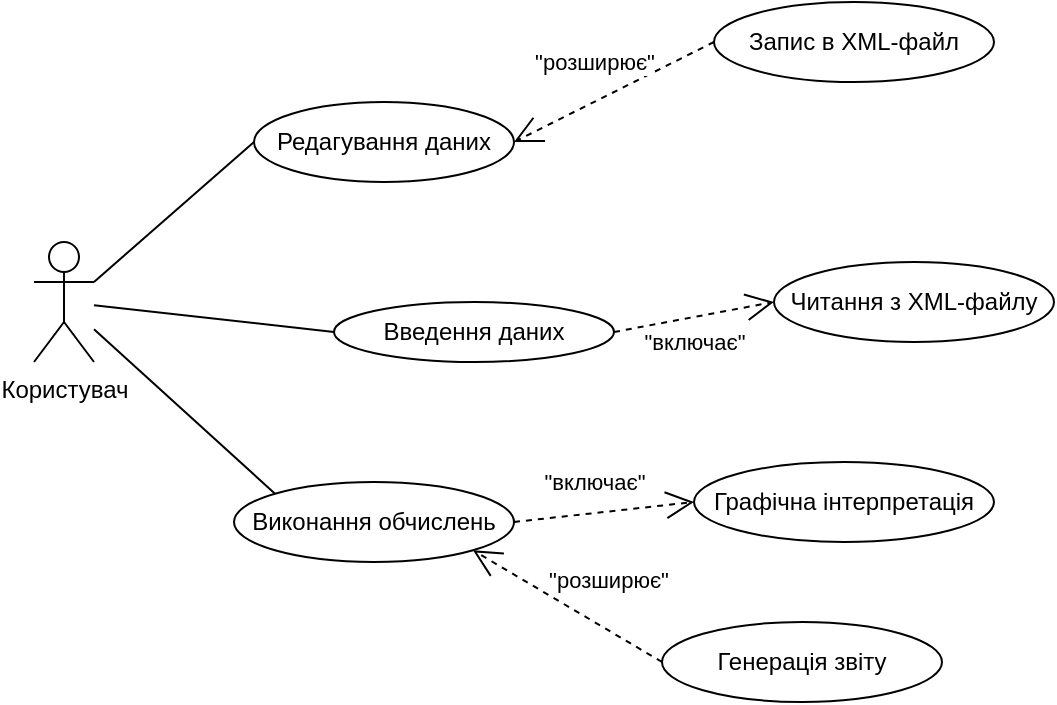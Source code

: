 <mxfile version="28.2.7" pages="6">
  <diagram name="Сторінка-1" id="BBnAmSPmK_hMSSCM9j-e">
    <mxGraphModel dx="901" dy="599" grid="1" gridSize="10" guides="1" tooltips="1" connect="1" arrows="1" fold="1" page="1" pageScale="1" pageWidth="827" pageHeight="1169" background="#ffffff" math="0" shadow="0">
      <root>
        <mxCell id="0" />
        <mxCell id="1" parent="0" />
        <mxCell id="ZFf6XiWt7frZkoEreDVW-1" value="Користувач" style="shape=umlActor;verticalLabelPosition=bottom;verticalAlign=top;html=1;" parent="1" vertex="1">
          <mxGeometry x="100" y="230" width="30" height="60" as="geometry" />
        </mxCell>
        <mxCell id="ZFf6XiWt7frZkoEreDVW-3" value="Редагування даних" style="ellipse;whiteSpace=wrap;html=1;" parent="1" vertex="1">
          <mxGeometry x="210" y="160" width="130" height="40" as="geometry" />
        </mxCell>
        <mxCell id="ZFf6XiWt7frZkoEreDVW-4" value="Введення даних" style="ellipse;whiteSpace=wrap;html=1;" parent="1" vertex="1">
          <mxGeometry x="250" y="260" width="140" height="30" as="geometry" />
        </mxCell>
        <mxCell id="ZFf6XiWt7frZkoEreDVW-5" value="Виконання обчислень" style="ellipse;whiteSpace=wrap;html=1;" parent="1" vertex="1">
          <mxGeometry x="200" y="350" width="140" height="40" as="geometry" />
        </mxCell>
        <mxCell id="ZFf6XiWt7frZkoEreDVW-6" value="Запис в XML-файл" style="ellipse;whiteSpace=wrap;html=1;" parent="1" vertex="1">
          <mxGeometry x="440" y="110" width="140" height="40" as="geometry" />
        </mxCell>
        <mxCell id="ZFf6XiWt7frZkoEreDVW-7" value="Читання з XML-файлу" style="ellipse;whiteSpace=wrap;html=1;" parent="1" vertex="1">
          <mxGeometry x="470" y="240" width="140" height="40" as="geometry" />
        </mxCell>
        <mxCell id="ZFf6XiWt7frZkoEreDVW-8" value="Графічна інтерпретація" style="ellipse;whiteSpace=wrap;html=1;" parent="1" vertex="1">
          <mxGeometry x="430" y="340" width="150" height="40" as="geometry" />
        </mxCell>
        <mxCell id="ZFf6XiWt7frZkoEreDVW-9" value="Генерація звіту" style="ellipse;whiteSpace=wrap;html=1;" parent="1" vertex="1">
          <mxGeometry x="414" y="420" width="140" height="40" as="geometry" />
        </mxCell>
        <mxCell id="ZFf6XiWt7frZkoEreDVW-17" value="" style="endArrow=none;html=1;rounded=0;entryX=0;entryY=0.5;entryDx=0;entryDy=0;exitX=1;exitY=0.333;exitDx=0;exitDy=0;exitPerimeter=0;" parent="1" source="ZFf6XiWt7frZkoEreDVW-1" target="ZFf6XiWt7frZkoEreDVW-3" edge="1">
          <mxGeometry relative="1" as="geometry">
            <mxPoint x="170" y="240" as="sourcePoint" />
            <mxPoint x="330" y="240" as="targetPoint" />
          </mxGeometry>
        </mxCell>
        <mxCell id="ZFf6XiWt7frZkoEreDVW-18" value="" style="endArrow=none;html=1;rounded=0;entryX=0;entryY=0.5;entryDx=0;entryDy=0;" parent="1" source="ZFf6XiWt7frZkoEreDVW-1" target="ZFf6XiWt7frZkoEreDVW-4" edge="1">
          <mxGeometry relative="1" as="geometry">
            <mxPoint x="170" y="240" as="sourcePoint" />
            <mxPoint x="330" y="240" as="targetPoint" />
          </mxGeometry>
        </mxCell>
        <mxCell id="ZFf6XiWt7frZkoEreDVW-19" value="" style="endArrow=none;html=1;rounded=0;entryX=0;entryY=0;entryDx=0;entryDy=0;" parent="1" source="ZFf6XiWt7frZkoEreDVW-1" target="ZFf6XiWt7frZkoEreDVW-5" edge="1">
          <mxGeometry relative="1" as="geometry">
            <mxPoint x="170" y="240" as="sourcePoint" />
            <mxPoint x="330" y="240" as="targetPoint" />
          </mxGeometry>
        </mxCell>
        <mxCell id="ZFf6XiWt7frZkoEreDVW-21" value="&quot;розширює&quot;" style="endArrow=open;endSize=12;dashed=1;html=1;rounded=0;exitX=0;exitY=0.5;exitDx=0;exitDy=0;entryX=1;entryY=0.5;entryDx=0;entryDy=0;" parent="1" source="ZFf6XiWt7frZkoEreDVW-6" target="ZFf6XiWt7frZkoEreDVW-3" edge="1">
          <mxGeometry x="0.04" y="-18" width="160" relative="1" as="geometry">
            <mxPoint x="360" y="210" as="sourcePoint" />
            <mxPoint x="520" y="210" as="targetPoint" />
            <mxPoint as="offset" />
          </mxGeometry>
        </mxCell>
        <mxCell id="ZFf6XiWt7frZkoEreDVW-22" value="&quot;включає&quot;" style="endArrow=open;endSize=12;dashed=1;html=1;rounded=0;exitX=1;exitY=0.5;exitDx=0;exitDy=0;entryX=0;entryY=0.5;entryDx=0;entryDy=0;" parent="1" source="ZFf6XiWt7frZkoEreDVW-4" target="ZFf6XiWt7frZkoEreDVW-7" edge="1">
          <mxGeometry x="-0.057" y="-12" width="160" relative="1" as="geometry">
            <mxPoint x="380" y="290" as="sourcePoint" />
            <mxPoint x="540" y="290" as="targetPoint" />
            <mxPoint as="offset" />
          </mxGeometry>
        </mxCell>
        <mxCell id="ZFf6XiWt7frZkoEreDVW-23" value="&quot;включає&quot;" style="endArrow=open;endSize=12;dashed=1;html=1;rounded=0;exitX=1;exitY=0.5;exitDx=0;exitDy=0;entryX=0;entryY=0.5;entryDx=0;entryDy=0;" parent="1" source="ZFf6XiWt7frZkoEreDVW-5" target="ZFf6XiWt7frZkoEreDVW-8" edge="1">
          <mxGeometry x="-0.073" y="15" width="160" relative="1" as="geometry">
            <mxPoint x="350" y="360" as="sourcePoint" />
            <mxPoint x="510" y="360" as="targetPoint" />
            <mxPoint as="offset" />
          </mxGeometry>
        </mxCell>
        <mxCell id="ZFf6XiWt7frZkoEreDVW-24" value="&quot;розширює&quot;" style="endArrow=open;endSize=12;dashed=1;html=1;rounded=0;exitX=0;exitY=0.5;exitDx=0;exitDy=0;entryX=1;entryY=1;entryDx=0;entryDy=0;" parent="1" source="ZFf6XiWt7frZkoEreDVW-9" target="ZFf6XiWt7frZkoEreDVW-5" edge="1">
          <mxGeometry x="-0.2" y="-22" width="160" relative="1" as="geometry">
            <mxPoint x="350" y="360" as="sourcePoint" />
            <mxPoint x="510" y="360" as="targetPoint" />
            <mxPoint as="offset" />
          </mxGeometry>
        </mxCell>
      </root>
    </mxGraphModel>
  </diagram>
  <diagram id="HHJsGuO7lRBhUeHGmcLI" name="Сторінка-2">
    <mxGraphModel dx="368" dy="498" grid="1" gridSize="10" guides="1" tooltips="1" connect="1" arrows="1" fold="1" page="1" pageScale="1" pageWidth="827" pageHeight="1169" math="0" shadow="0">
      <root>
        <mxCell id="0" />
        <mxCell id="1" parent="0" />
        <mxCell id="FISdJKX87ozsWb9-9Xl6-9" value="" style="shape=umlLifeline;perimeter=lifelinePerimeter;whiteSpace=wrap;html=1;container=1;dropTarget=0;collapsible=0;recursiveResize=0;outlineConnect=0;portConstraint=eastwest;newEdgeStyle={&quot;curved&quot;:0,&quot;rounded&quot;:0};participant=umlActor;size=50;" vertex="1" parent="1">
          <mxGeometry x="200" y="300" width="30" height="380" as="geometry" />
        </mxCell>
        <mxCell id="FISdJKX87ozsWb9-9Xl6-12" value="" style="html=1;points=[[0,0,0,0,5],[0,1,0,0,-5],[1,0,0,0,5],[1,1,0,0,-5]];perimeter=orthogonalPerimeter;outlineConnect=0;targetShapes=umlLifeline;portConstraint=eastwest;newEdgeStyle={&quot;curved&quot;:0,&quot;rounded&quot;:0};fillColor=#6a00ff;fontColor=#ffffff;strokeColor=#3700CC;" vertex="1" parent="FISdJKX87ozsWb9-9Xl6-9">
          <mxGeometry x="10" y="110" width="10" height="310" as="geometry" />
        </mxCell>
        <mxCell id="FISdJKX87ozsWb9-9Xl6-11" value="Користувач" style="text;strokeColor=none;fillColor=none;align=left;verticalAlign=middle;spacingTop=-1;spacingLeft=4;spacingRight=4;rotatable=0;labelPosition=right;points=[];portConstraint=eastwest;" vertex="1" parent="1">
          <mxGeometry x="160" y="350" width="20" height="14" as="geometry" />
        </mxCell>
        <mxCell id="FISdJKX87ozsWb9-9Xl6-13" value="" style="shape=umlLifeline;perimeter=lifelinePerimeter;whiteSpace=wrap;html=1;container=1;dropTarget=0;collapsible=0;recursiveResize=0;outlineConnect=0;portConstraint=eastwest;newEdgeStyle={&quot;curved&quot;:0,&quot;rounded&quot;:0};participant=umlBoundary;size=50;" vertex="1" parent="1">
          <mxGeometry x="340" y="300" width="60" height="420" as="geometry" />
        </mxCell>
        <mxCell id="FISdJKX87ozsWb9-9Xl6-15" value="" style="html=1;points=[[0,0,0,0,5],[0,1,0,0,-5],[1,0,0,0,5],[1,1,0,0,-5]];perimeter=orthogonalPerimeter;outlineConnect=0;targetShapes=umlLifeline;portConstraint=eastwest;newEdgeStyle={&quot;curved&quot;:0,&quot;rounded&quot;:0};fillColor=#0050ef;fontColor=#ffffff;strokeColor=#001DBC;" vertex="1" parent="FISdJKX87ozsWb9-9Xl6-13">
          <mxGeometry x="25" y="110" width="10" height="310" as="geometry" />
        </mxCell>
        <mxCell id="FISdJKX87ozsWb9-9Xl6-14" value="MainController" style="text;strokeColor=none;fillColor=none;align=left;verticalAlign=middle;spacingTop=-1;spacingLeft=4;spacingRight=4;rotatable=0;labelPosition=right;points=[];portConstraint=eastwest;" vertex="1" parent="1">
          <mxGeometry x="310" y="350" width="20" height="14" as="geometry" />
        </mxCell>
        <mxCell id="FISdJKX87ozsWb9-9Xl6-16" value="alt" style="shape=umlFrame;whiteSpace=wrap;html=1;pointerEvents=0;" vertex="1" parent="1">
          <mxGeometry x="120" y="510" width="300" height="170" as="geometry" />
        </mxCell>
        <mxCell id="FISdJKX87ozsWb9-9Xl6-17" value="alt" style="shape=umlFrame;whiteSpace=wrap;html=1;pointerEvents=0;" vertex="1" parent="1">
          <mxGeometry x="130" y="580" width="270" height="70" as="geometry" />
        </mxCell>
        <mxCell id="FISdJKX87ozsWb9-9Xl6-18" value="" style="endArrow=open;endFill=1;endSize=12;html=1;rounded=0;" edge="1" parent="1" source="FISdJKX87ozsWb9-9Xl6-12" target="FISdJKX87ozsWb9-9Xl6-15">
          <mxGeometry width="160" relative="1" as="geometry">
            <mxPoint x="190" y="510" as="sourcePoint" />
            <mxPoint x="350" y="510" as="targetPoint" />
            <Array as="points">
              <mxPoint x="290" y="440" />
            </Array>
          </mxGeometry>
        </mxCell>
        <mxCell id="FISdJKX87ozsWb9-9Xl6-19" value="1.0 doReport()" style="edgeLabel;html=1;align=center;verticalAlign=middle;resizable=0;points=[];" vertex="1" connectable="0" parent="FISdJKX87ozsWb9-9Xl6-18">
          <mxGeometry x="-0.156" y="-1" relative="1" as="geometry">
            <mxPoint y="-11" as="offset" />
          </mxGeometry>
        </mxCell>
        <mxCell id="FISdJKX87ozsWb9-9Xl6-20" value="1.1 showSaveDialog()" style="html=1;verticalAlign=bottom;endArrow=open;dashed=1;endSize=8;curved=0;rounded=0;" edge="1" parent="1" source="FISdJKX87ozsWb9-9Xl6-15" target="FISdJKX87ozsWb9-9Xl6-12">
          <mxGeometry x="0.035" relative="1" as="geometry">
            <mxPoint x="310" y="510" as="sourcePoint" />
            <mxPoint x="230" y="510" as="targetPoint" />
            <Array as="points">
              <mxPoint x="260" y="480" />
            </Array>
            <mxPoint as="offset" />
          </mxGeometry>
        </mxCell>
        <mxCell id="FISdJKX87ozsWb9-9Xl6-21" value="[incorrectData]" style="text;html=1;whiteSpace=wrap;strokeColor=none;fillColor=none;align=center;verticalAlign=middle;rounded=0;" vertex="1" parent="1">
          <mxGeometry x="140" y="540" width="50" height="30" as="geometry" />
        </mxCell>
        <mxCell id="FISdJKX87ozsWb9-9Xl6-22" value="[validData]" style="text;html=1;whiteSpace=wrap;strokeColor=none;fillColor=none;align=center;verticalAlign=middle;rounded=0;" vertex="1" parent="1">
          <mxGeometry x="140" y="610" width="50" height="30" as="geometry" />
        </mxCell>
        <mxCell id="FISdJKX87ozsWb9-9Xl6-23" value="1.2 showError()" style="html=1;verticalAlign=bottom;endArrow=open;dashed=1;endSize=8;curved=0;rounded=0;" edge="1" parent="1" source="FISdJKX87ozsWb9-9Xl6-15" target="FISdJKX87ozsWb9-9Xl6-12">
          <mxGeometry x="0.035" relative="1" as="geometry">
            <mxPoint x="360" y="540" as="sourcePoint" />
            <mxPoint x="280" y="540" as="targetPoint" />
            <Array as="points">
              <mxPoint x="320" y="540" />
            </Array>
            <mxPoint as="offset" />
          </mxGeometry>
        </mxCell>
        <mxCell id="FISdJKX87ozsWb9-9Xl6-24" value="1.3 saveReport()" style="html=1;verticalAlign=bottom;endArrow=open;dashed=1;endSize=8;curved=0;rounded=0;" edge="1" parent="1">
          <mxGeometry x="0.035" relative="1" as="geometry">
            <mxPoint x="365" y="620" as="sourcePoint" />
            <mxPoint x="220" y="620" as="targetPoint" />
            <Array as="points">
              <mxPoint x="330" y="620" />
            </Array>
            <mxPoint as="offset" />
          </mxGeometry>
        </mxCell>
      </root>
    </mxGraphModel>
  </diagram>
  <diagram id="184QhT-3_Cu-TPv7m8hA" name="Сторінка-3">
    <mxGraphModel dx="441" dy="597" grid="1" gridSize="10" guides="1" tooltips="1" connect="1" arrows="1" fold="1" page="1" pageScale="1" pageWidth="827" pageHeight="1169" math="0" shadow="0">
      <root>
        <mxCell id="0" />
        <mxCell id="1" parent="0" />
        <mxCell id="Ltdzis29CYT9kQD-2n2q-1" value="" style="shape=umlLifeline;perimeter=lifelinePerimeter;whiteSpace=wrap;html=1;container=1;dropTarget=0;collapsible=0;recursiveResize=0;outlineConnect=0;portConstraint=eastwest;newEdgeStyle={&quot;curved&quot;:0,&quot;rounded&quot;:0};participant=umlActor;size=50;" vertex="1" parent="1">
          <mxGeometry x="490" y="270" width="30" height="380" as="geometry" />
        </mxCell>
        <mxCell id="Ltdzis29CYT9kQD-2n2q-2" value="" style="html=1;points=[[0,0,0,0,5],[0,1,0,0,-5],[1,0,0,0,5],[1,1,0,0,-5]];perimeter=orthogonalPerimeter;outlineConnect=0;targetShapes=umlLifeline;portConstraint=eastwest;newEdgeStyle={&quot;curved&quot;:0,&quot;rounded&quot;:0};fillColor=#6a00ff;fontColor=#ffffff;strokeColor=#3700CC;" vertex="1" parent="Ltdzis29CYT9kQD-2n2q-1">
          <mxGeometry x="10" y="110" width="10" height="310" as="geometry" />
        </mxCell>
        <mxCell id="Ltdzis29CYT9kQD-2n2q-3" value="Користувач" style="text;strokeColor=none;fillColor=none;align=left;verticalAlign=middle;spacingTop=-1;spacingLeft=4;spacingRight=4;rotatable=0;labelPosition=right;points=[];portConstraint=eastwest;" vertex="1" parent="1">
          <mxGeometry x="450" y="320" width="20" height="14" as="geometry" />
        </mxCell>
        <mxCell id="Ltdzis29CYT9kQD-2n2q-4" value="" style="shape=umlLifeline;perimeter=lifelinePerimeter;whiteSpace=wrap;html=1;container=1;dropTarget=0;collapsible=0;recursiveResize=0;outlineConnect=0;portConstraint=eastwest;newEdgeStyle={&quot;curved&quot;:0,&quot;rounded&quot;:0};participant=umlBoundary;size=50;" vertex="1" parent="1">
          <mxGeometry x="630" y="270" width="60" height="420" as="geometry" />
        </mxCell>
        <mxCell id="Ltdzis29CYT9kQD-2n2q-5" value="" style="html=1;points=[[0,0,0,0,5],[0,1,0,0,-5],[1,0,0,0,5],[1,1,0,0,-5]];perimeter=orthogonalPerimeter;outlineConnect=0;targetShapes=umlLifeline;portConstraint=eastwest;newEdgeStyle={&quot;curved&quot;:0,&quot;rounded&quot;:0};fillColor=#0050ef;fontColor=#ffffff;strokeColor=#001DBC;" vertex="1" parent="Ltdzis29CYT9kQD-2n2q-4">
          <mxGeometry x="25" y="110" width="10" height="310" as="geometry" />
        </mxCell>
        <mxCell id="Ltdzis29CYT9kQD-2n2q-6" value="MainController" style="text;strokeColor=none;fillColor=none;align=left;verticalAlign=middle;spacingTop=-1;spacingLeft=4;spacingRight=4;rotatable=0;labelPosition=right;points=[];portConstraint=eastwest;" vertex="1" parent="1">
          <mxGeometry x="600" y="320" width="20" height="14" as="geometry" />
        </mxCell>
        <mxCell id="Ltdzis29CYT9kQD-2n2q-7" value="alt" style="shape=umlFrame;whiteSpace=wrap;html=1;pointerEvents=0;" vertex="1" parent="1">
          <mxGeometry x="410" y="480" width="300" height="170" as="geometry" />
        </mxCell>
        <mxCell id="Ltdzis29CYT9kQD-2n2q-8" value="alt" style="shape=umlFrame;whiteSpace=wrap;html=1;pointerEvents=0;" vertex="1" parent="1">
          <mxGeometry x="420" y="570" width="270" height="70" as="geometry" />
        </mxCell>
        <mxCell id="Ltdzis29CYT9kQD-2n2q-9" value="" style="endArrow=open;endFill=1;endSize=12;html=1;rounded=0;" edge="1" parent="1" source="Ltdzis29CYT9kQD-2n2q-2" target="Ltdzis29CYT9kQD-2n2q-5">
          <mxGeometry width="160" relative="1" as="geometry">
            <mxPoint x="480" y="480" as="sourcePoint" />
            <mxPoint x="640" y="480" as="targetPoint" />
            <Array as="points">
              <mxPoint x="580" y="410" />
            </Array>
          </mxGeometry>
        </mxCell>
        <mxCell id="Ltdzis29CYT9kQD-2n2q-10" value="1.0 doReport()" style="edgeLabel;html=1;align=center;verticalAlign=middle;resizable=0;points=[];" vertex="1" connectable="0" parent="Ltdzis29CYT9kQD-2n2q-9">
          <mxGeometry x="-0.156" y="-1" relative="1" as="geometry">
            <mxPoint y="-11" as="offset" />
          </mxGeometry>
        </mxCell>
        <mxCell id="Ltdzis29CYT9kQD-2n2q-11" value="1.1 showOpenDialog()" style="html=1;verticalAlign=bottom;endArrow=open;dashed=1;endSize=8;curved=0;rounded=0;" edge="1" parent="1" source="Ltdzis29CYT9kQD-2n2q-5" target="Ltdzis29CYT9kQD-2n2q-2">
          <mxGeometry x="0.035" relative="1" as="geometry">
            <mxPoint x="600" y="480" as="sourcePoint" />
            <mxPoint x="520" y="480" as="targetPoint" />
            <Array as="points">
              <mxPoint x="550" y="450" />
            </Array>
            <mxPoint as="offset" />
          </mxGeometry>
        </mxCell>
        <mxCell id="Ltdzis29CYT9kQD-2n2q-12" value="[notExists]" style="text;html=1;whiteSpace=wrap;strokeColor=none;fillColor=none;align=center;verticalAlign=middle;rounded=0;" vertex="1" parent="1">
          <mxGeometry x="420" y="510" width="50" height="30" as="geometry" />
        </mxCell>
        <mxCell id="Ltdzis29CYT9kQD-2n2q-13" value="[validData]" style="text;html=1;whiteSpace=wrap;strokeColor=none;fillColor=none;align=center;verticalAlign=middle;rounded=0;" vertex="1" parent="1">
          <mxGeometry x="430" y="600" width="50" height="30" as="geometry" />
        </mxCell>
        <mxCell id="Ltdzis29CYT9kQD-2n2q-14" value="1.2 showError()" style="html=1;verticalAlign=bottom;endArrow=open;dashed=1;endSize=8;curved=0;rounded=0;" edge="1" parent="1" source="Ltdzis29CYT9kQD-2n2q-5" target="Ltdzis29CYT9kQD-2n2q-2">
          <mxGeometry x="0.035" relative="1" as="geometry">
            <mxPoint x="650" y="510" as="sourcePoint" />
            <mxPoint x="570" y="510" as="targetPoint" />
            <Array as="points">
              <mxPoint x="610" y="510" />
            </Array>
            <mxPoint as="offset" />
          </mxGeometry>
        </mxCell>
        <mxCell id="Ltdzis29CYT9kQD-2n2q-15" value="1.3 doBuild()" style="html=1;verticalAlign=bottom;endArrow=open;dashed=1;endSize=8;curved=0;rounded=0;" edge="1" parent="1">
          <mxGeometry x="0.035" relative="1" as="geometry">
            <mxPoint x="655" y="610" as="sourcePoint" />
            <mxPoint x="510" y="610" as="targetPoint" />
            <Array as="points">
              <mxPoint x="620" y="610" />
            </Array>
            <mxPoint as="offset" />
          </mxGeometry>
        </mxCell>
        <mxCell id="Ltdzis29CYT9kQD-2n2q-17" value="[invalidData]" style="text;html=1;whiteSpace=wrap;strokeColor=none;fillColor=none;align=center;verticalAlign=middle;rounded=0;" vertex="1" parent="1">
          <mxGeometry x="420" y="530" width="60" height="30" as="geometry" />
        </mxCell>
      </root>
    </mxGraphModel>
  </diagram>
  <diagram id="S8v_xtTzu-aBfsC825U6" name="Сторінка-4">
    <mxGraphModel dx="441" dy="597" grid="1" gridSize="10" guides="1" tooltips="1" connect="1" arrows="1" fold="1" page="1" pageScale="1" pageWidth="827" pageHeight="1169" math="0" shadow="0">
      <root>
        <mxCell id="0" />
        <mxCell id="1" parent="0" />
        <mxCell id="V6FNhhU5dp7k9zzhG70G-1" value="" style="shape=umlLifeline;perimeter=lifelinePerimeter;whiteSpace=wrap;html=1;container=1;dropTarget=0;collapsible=0;recursiveResize=0;outlineConnect=0;portConstraint=eastwest;newEdgeStyle={&quot;curved&quot;:0,&quot;rounded&quot;:0};participant=umlActor;size=50;" vertex="1" parent="1">
          <mxGeometry x="350" y="390" width="30" height="380" as="geometry" />
        </mxCell>
        <mxCell id="V6FNhhU5dp7k9zzhG70G-2" value="" style="html=1;points=[[0,0,0,0,5],[0,1,0,0,-5],[1,0,0,0,5],[1,1,0,0,-5]];perimeter=orthogonalPerimeter;outlineConnect=0;targetShapes=umlLifeline;portConstraint=eastwest;newEdgeStyle={&quot;curved&quot;:0,&quot;rounded&quot;:0};fillColor=#6a00ff;fontColor=#ffffff;strokeColor=#3700CC;" vertex="1" parent="V6FNhhU5dp7k9zzhG70G-1">
          <mxGeometry x="10" y="110" width="10" height="310" as="geometry" />
        </mxCell>
        <mxCell id="V6FNhhU5dp7k9zzhG70G-3" value="Користувач" style="text;strokeColor=none;fillColor=none;align=left;verticalAlign=middle;spacingTop=-1;spacingLeft=4;spacingRight=4;rotatable=0;labelPosition=right;points=[];portConstraint=eastwest;" vertex="1" parent="1">
          <mxGeometry x="310" y="440" width="20" height="14" as="geometry" />
        </mxCell>
        <mxCell id="V6FNhhU5dp7k9zzhG70G-4" value="" style="shape=umlLifeline;perimeter=lifelinePerimeter;whiteSpace=wrap;html=1;container=1;dropTarget=0;collapsible=0;recursiveResize=0;outlineConnect=0;portConstraint=eastwest;newEdgeStyle={&quot;curved&quot;:0,&quot;rounded&quot;:0};participant=umlBoundary;size=50;" vertex="1" parent="1">
          <mxGeometry x="490" y="390" width="60" height="420" as="geometry" />
        </mxCell>
        <mxCell id="V6FNhhU5dp7k9zzhG70G-5" value="" style="html=1;points=[[0,0,0,0,5],[0,1,0,0,-5],[1,0,0,0,5],[1,1,0,0,-5]];perimeter=orthogonalPerimeter;outlineConnect=0;targetShapes=umlLifeline;portConstraint=eastwest;newEdgeStyle={&quot;curved&quot;:0,&quot;rounded&quot;:0};fillColor=#0050ef;fontColor=#ffffff;strokeColor=#001DBC;" vertex="1" parent="V6FNhhU5dp7k9zzhG70G-4">
          <mxGeometry x="25" y="110" width="10" height="310" as="geometry" />
        </mxCell>
        <mxCell id="V6FNhhU5dp7k9zzhG70G-6" value="MainController" style="text;strokeColor=none;fillColor=none;align=left;verticalAlign=middle;spacingTop=-1;spacingLeft=4;spacingRight=4;rotatable=0;labelPosition=right;points=[];portConstraint=eastwest;" vertex="1" parent="1">
          <mxGeometry x="460" y="440" width="20" height="14" as="geometry" />
        </mxCell>
        <mxCell id="V6FNhhU5dp7k9zzhG70G-7" value="alt" style="shape=umlFrame;whiteSpace=wrap;html=1;pointerEvents=0;" vertex="1" parent="1">
          <mxGeometry x="270" y="600" width="300" height="170" as="geometry" />
        </mxCell>
        <mxCell id="V6FNhhU5dp7k9zzhG70G-8" value="alt" style="shape=umlFrame;whiteSpace=wrap;html=1;pointerEvents=0;" vertex="1" parent="1">
          <mxGeometry x="280" y="690" width="270" height="70" as="geometry" />
        </mxCell>
        <mxCell id="V6FNhhU5dp7k9zzhG70G-9" value="" style="endArrow=open;endFill=1;endSize=12;html=1;rounded=0;" edge="1" parent="1" source="V6FNhhU5dp7k9zzhG70G-2" target="V6FNhhU5dp7k9zzhG70G-5">
          <mxGeometry width="160" relative="1" as="geometry">
            <mxPoint x="340" y="600" as="sourcePoint" />
            <mxPoint x="500" y="600" as="targetPoint" />
            <Array as="points">
              <mxPoint x="440" y="530" />
            </Array>
          </mxGeometry>
        </mxCell>
        <mxCell id="V6FNhhU5dp7k9zzhG70G-10" value="1.0 doSave()" style="edgeLabel;html=1;align=center;verticalAlign=middle;resizable=0;points=[];" vertex="1" connectable="0" parent="V6FNhhU5dp7k9zzhG70G-9">
          <mxGeometry x="-0.156" y="-1" relative="1" as="geometry">
            <mxPoint y="-11" as="offset" />
          </mxGeometry>
        </mxCell>
        <mxCell id="V6FNhhU5dp7k9zzhG70G-11" value="1.1 showSaveDialog()" style="html=1;verticalAlign=bottom;endArrow=open;dashed=1;endSize=8;curved=0;rounded=0;" edge="1" parent="1" source="V6FNhhU5dp7k9zzhG70G-5" target="V6FNhhU5dp7k9zzhG70G-2">
          <mxGeometry x="0.035" relative="1" as="geometry">
            <mxPoint x="460" y="600" as="sourcePoint" />
            <mxPoint x="380" y="600" as="targetPoint" />
            <Array as="points">
              <mxPoint x="410" y="570" />
            </Array>
            <mxPoint as="offset" />
          </mxGeometry>
        </mxCell>
        <mxCell id="V6FNhhU5dp7k9zzhG70G-12" value="[anyException]" style="text;html=1;whiteSpace=wrap;strokeColor=none;fillColor=none;align=center;verticalAlign=middle;rounded=0;" vertex="1" parent="1">
          <mxGeometry x="290" y="630" width="50" height="30" as="geometry" />
        </mxCell>
        <mxCell id="V6FNhhU5dp7k9zzhG70G-13" value="[validData]" style="text;html=1;whiteSpace=wrap;strokeColor=none;fillColor=none;align=center;verticalAlign=middle;rounded=0;" vertex="1" parent="1">
          <mxGeometry x="290" y="720" width="50" height="30" as="geometry" />
        </mxCell>
        <mxCell id="V6FNhhU5dp7k9zzhG70G-14" value="1.2 showError()" style="html=1;verticalAlign=bottom;endArrow=open;dashed=1;endSize=8;curved=0;rounded=0;" edge="1" parent="1" source="V6FNhhU5dp7k9zzhG70G-5" target="V6FNhhU5dp7k9zzhG70G-2">
          <mxGeometry x="0.035" relative="1" as="geometry">
            <mxPoint x="510" y="630" as="sourcePoint" />
            <mxPoint x="430" y="630" as="targetPoint" />
            <Array as="points">
              <mxPoint x="470" y="630" />
            </Array>
            <mxPoint as="offset" />
          </mxGeometry>
        </mxCell>
        <mxCell id="V6FNhhU5dp7k9zzhG70G-15" value="1.3 writeToFile()" style="html=1;verticalAlign=bottom;endArrow=open;dashed=1;endSize=8;curved=0;rounded=0;" edge="1" parent="1">
          <mxGeometry x="0.035" relative="1" as="geometry">
            <mxPoint x="515" y="730" as="sourcePoint" />
            <mxPoint x="370" y="730" as="targetPoint" />
            <Array as="points">
              <mxPoint x="480" y="730" />
            </Array>
            <mxPoint as="offset" />
          </mxGeometry>
        </mxCell>
      </root>
    </mxGraphModel>
  </diagram>
  <diagram id="pOM5kw-TxUgLXj08-zO7" name="Сторінка-5">
    <mxGraphModel dx="1048" dy="997" grid="1" gridSize="10" guides="1" tooltips="1" connect="1" arrows="1" fold="1" page="1" pageScale="1" pageWidth="827" pageHeight="1169" math="0" shadow="0">
      <root>
        <mxCell id="0" />
        <mxCell id="1" parent="0" />
        <mxCell id="JNuJtJP6POvWDO4IB2re-1" value="Dichotomy" style="swimlane;fontStyle=1;align=center;verticalAlign=top;childLayout=stackLayout;horizontal=1;startSize=26;horizontalStack=0;resizeParent=1;resizeParentMax=0;resizeLast=0;collapsible=1;marginBottom=0;whiteSpace=wrap;html=1;" vertex="1" parent="1">
          <mxGeometry x="10" y="50" width="230" height="250" as="geometry" />
        </mxCell>
        <mxCell id="JNuJtJP6POvWDO4IB2re-2" value="- rootX: double" style="text;strokeColor=none;fillColor=none;align=left;verticalAlign=top;spacingLeft=4;spacingRight=4;overflow=hidden;rotatable=0;points=[[0,0.5],[1,0.5]];portConstraint=eastwest;whiteSpace=wrap;html=1;" vertex="1" parent="JNuJtJP6POvWDO4IB2re-1">
          <mxGeometry y="26" width="230" height="26" as="geometry" />
        </mxCell>
        <mxCell id="S-G8zWM3WlGF8wza-fMK-2" value="- rootY: double" style="text;strokeColor=none;fillColor=none;align=left;verticalAlign=top;spacingLeft=4;spacingRight=4;overflow=hidden;rotatable=0;points=[[0,0.5],[1,0.5]];portConstraint=eastwest;whiteSpace=wrap;html=1;" vertex="1" parent="JNuJtJP6POvWDO4IB2re-1">
          <mxGeometry y="52" width="230" height="26" as="geometry" />
        </mxCell>
        <mxCell id="S-G8zWM3WlGF8wza-fMK-1" value="- intervalStart: double" style="text;strokeColor=none;fillColor=none;align=left;verticalAlign=top;spacingLeft=4;spacingRight=4;overflow=hidden;rotatable=0;points=[[0,0.5],[1,0.5]];portConstraint=eastwest;whiteSpace=wrap;html=1;" vertex="1" parent="JNuJtJP6POvWDO4IB2re-1">
          <mxGeometry y="78" width="230" height="26" as="geometry" />
        </mxCell>
        <mxCell id="S-G8zWM3WlGF8wza-fMK-3" value="- intervalEnd: double" style="text;strokeColor=none;fillColor=none;align=left;verticalAlign=top;spacingLeft=4;spacingRight=4;overflow=hidden;rotatable=0;points=[[0,0.5],[1,0.5]];portConstraint=eastwest;whiteSpace=wrap;html=1;" vertex="1" parent="JNuJtJP6POvWDO4IB2re-1">
          <mxGeometry y="104" width="230" height="26" as="geometry" />
        </mxCell>
        <mxCell id="JNuJtJP6POvWDO4IB2re-3" value="" style="line;strokeWidth=1;fillColor=none;align=left;verticalAlign=middle;spacingTop=-1;spacingLeft=3;spacingRight=3;rotatable=0;labelPosition=right;points=[];portConstraint=eastwest;strokeColor=inherit;" vertex="1" parent="JNuJtJP6POvWDO4IB2re-1">
          <mxGeometry y="130" width="230" height="8" as="geometry" />
        </mxCell>
        <mxCell id="S-G8zWM3WlGF8wza-fMK-4" value="+ findRoots(lower: double, upper: double, tolerance: double, fx: List&amp;lt;Point&amp;gt;, gx:&lt;br&gt;&lt;p style=&quot;margin: 0px; font-style: normal; font-variant-caps: normal; font-width: normal; line-height: normal; font-size-adjust: none; font-kerning: auto; font-variant-alternates: normal; font-variant-ligatures: normal; font-variant-numeric: normal; font-variant-east-asian: normal; font-variant-position: normal; font-variant-emoji: normal; font-feature-settings: normal; font-optical-sizing: auto; font-variation-settings: normal;&quot;&gt;List&amp;lt;Point&amp;gt;): List&amp;lt;Point&amp;gt;&lt;/p&gt;" style="text;strokeColor=none;fillColor=none;align=left;verticalAlign=top;spacingLeft=4;spacingRight=4;overflow=hidden;rotatable=0;points=[[0,0.5],[1,0.5]];portConstraint=eastwest;whiteSpace=wrap;html=1;" vertex="1" parent="JNuJtJP6POvWDO4IB2re-1">
          <mxGeometry y="138" width="230" height="52" as="geometry" />
        </mxCell>
        <mxCell id="JNuJtJP6POvWDO4IB2re-4" value="&lt;p style=&quot;margin: 0px; font-style: normal; font-variant-caps: normal; font-width: normal; line-height: normal; font-size-adjust: none; font-kerning: auto; font-variant-alternates: normal; font-variant-ligatures: normal; font-variant-numeric: normal; font-variant-east-asian: normal; font-variant-position: normal; font-variant-emoji: normal; font-feature-settings: normal; font-optical-sizing: auto; font-variation-settings: normal;&quot;&gt;+ dichotomyMethod(lower: double, upper: double, tolerance: double, fx: List&amp;lt;Point&amp;gt;, gx: List&amp;lt;Point&amp;gt;): double&lt;/p&gt;" style="text;strokeColor=none;fillColor=none;align=left;verticalAlign=top;spacingLeft=4;spacingRight=4;overflow=hidden;rotatable=0;points=[[0,0.5],[1,0.5]];portConstraint=eastwest;whiteSpace=wrap;html=1;" vertex="1" parent="JNuJtJP6POvWDO4IB2re-1">
          <mxGeometry y="190" width="230" height="60" as="geometry" />
        </mxCell>
        <mxCell id="S-G8zWM3WlGF8wza-fMK-5" value="Interpolation" style="swimlane;fontStyle=1;align=center;verticalAlign=top;childLayout=stackLayout;horizontal=1;startSize=26;horizontalStack=0;resizeParent=1;resizeParentMax=0;resizeLast=0;collapsible=1;marginBottom=0;whiteSpace=wrap;html=1;" vertex="1" parent="1">
          <mxGeometry x="100" y="435" width="236" height="150" as="geometry" />
        </mxCell>
        <mxCell id="S-G8zWM3WlGF8wza-fMK-8" value="&lt;p style=&quot;margin: 0px; font-style: normal; font-variant-caps: normal; font-width: normal; line-height: normal; font-size-adjust: none; font-kerning: auto; font-variant-alternates: normal; font-variant-ligatures: normal; font-variant-numeric: normal; font-variant-east-asian: normal; font-variant-position: normal; font-variant-emoji: normal; font-feature-settings: normal; font-optical-sizing: auto; font-variation-settings: normal;&quot;&gt;+ LagrangePolynomialFx(double x, points: List&amp;lt;Point&amp;gt;): double&lt;/p&gt;" style="text;strokeColor=none;fillColor=none;align=left;verticalAlign=top;spacingLeft=4;spacingRight=4;overflow=hidden;rotatable=0;points=[[0,0.5],[1,0.5]];portConstraint=eastwest;whiteSpace=wrap;html=1;" vertex="1" parent="S-G8zWM3WlGF8wza-fMK-5">
          <mxGeometry y="26" width="236" height="44" as="geometry" />
        </mxCell>
        <mxCell id="S-G8zWM3WlGF8wza-fMK-9" value="&lt;p style=&quot;margin: 0px; font-style: normal; font-variant-caps: normal; font-width: normal; line-height: normal; font-size-adjust: none; font-kerning: auto; font-variant-alternates: normal; font-variant-ligatures: normal; font-variant-numeric: normal; font-variant-east-asian: normal; font-variant-position: normal; font-variant-emoji: normal; font-feature-settings: normal; font-optical-sizing: auto; font-variation-settings: normal;&quot;&gt;+ LagrangePolynomialGx(double x, points: List&amp;lt;Point&amp;gt;): double&lt;/p&gt;" style="text;strokeColor=none;fillColor=none;align=left;verticalAlign=top;spacingLeft=4;spacingRight=4;overflow=hidden;rotatable=0;points=[[0,0.5],[1,0.5]];portConstraint=eastwest;whiteSpace=wrap;html=1;" vertex="1" parent="S-G8zWM3WlGF8wza-fMK-5">
          <mxGeometry y="70" width="236" height="40" as="geometry" />
        </mxCell>
        <mxCell id="S-G8zWM3WlGF8wza-fMK-10" value="&lt;p style=&quot;margin: 0px; font-style: normal; font-variant-caps: normal; font-width: normal; line-height: normal; font-size-adjust: none; font-kerning: auto; font-variant-alternates: normal; font-variant-ligatures: normal; font-variant-numeric: normal; font-variant-east-asian: normal; font-variant-position: normal; font-variant-emoji: normal; font-feature-settings: normal; font-optical-sizing: auto; font-variation-settings: normal;&quot;&gt;+ interpolatedDifference(x: double, fx: List&amp;lt;Point&amp;gt;, gx: List&amp;lt;Point&amp;gt;): double&lt;/p&gt;" style="text;strokeColor=none;fillColor=none;align=left;verticalAlign=top;spacingLeft=4;spacingRight=4;overflow=hidden;rotatable=0;points=[[0,0.5],[1,0.5]];portConstraint=eastwest;whiteSpace=wrap;html=1;" vertex="1" parent="S-G8zWM3WlGF8wza-fMK-5">
          <mxGeometry y="110" width="236" height="40" as="geometry" />
        </mxCell>
        <mxCell id="S-G8zWM3WlGF8wza-fMK-15" value="MainContoller" style="swimlane;fontStyle=1;align=center;verticalAlign=top;childLayout=stackLayout;horizontal=1;startSize=26;horizontalStack=0;resizeParent=1;resizeParentMax=0;resizeLast=0;collapsible=1;marginBottom=0;whiteSpace=wrap;html=1;" vertex="1" parent="1">
          <mxGeometry x="340" y="70" width="230" height="294" as="geometry" />
        </mxCell>
        <mxCell id="S-G8zWM3WlGF8wza-fMK-16" value="- xml: XML" style="text;strokeColor=none;fillColor=none;align=left;verticalAlign=top;spacingLeft=4;spacingRight=4;overflow=hidden;rotatable=0;points=[[0,0.5],[1,0.5]];portConstraint=eastwest;whiteSpace=wrap;html=1;" vertex="1" parent="S-G8zWM3WlGF8wza-fMK-15">
          <mxGeometry y="26" width="230" height="26" as="geometry" />
        </mxCell>
        <mxCell id="S-G8zWM3WlGF8wza-fMK-20" value="- observableListFx: List&amp;lt;Point&amp;gt;" style="text;strokeColor=none;fillColor=none;align=left;verticalAlign=top;spacingLeft=4;spacingRight=4;overflow=hidden;rotatable=0;points=[[0,0.5],[1,0.5]];portConstraint=eastwest;whiteSpace=wrap;html=1;" vertex="1" parent="S-G8zWM3WlGF8wza-fMK-15">
          <mxGeometry y="52" width="230" height="26" as="geometry" />
        </mxCell>
        <mxCell id="S-G8zWM3WlGF8wza-fMK-19" value="- observableListGx: List&amp;lt;Point&amp;gt;" style="text;strokeColor=none;fillColor=none;align=left;verticalAlign=top;spacingLeft=4;spacingRight=4;overflow=hidden;rotatable=0;points=[[0,0.5],[1,0.5]];portConstraint=eastwest;whiteSpace=wrap;html=1;" vertex="1" parent="S-G8zWM3WlGF8wza-fMK-15">
          <mxGeometry y="78" width="230" height="26" as="geometry" />
        </mxCell>
        <mxCell id="S-G8zWM3WlGF8wza-fMK-17" value="" style="line;strokeWidth=1;fillColor=none;align=left;verticalAlign=middle;spacingTop=-1;spacingLeft=3;spacingRight=3;rotatable=0;labelPosition=right;points=[];portConstraint=eastwest;strokeColor=inherit;" vertex="1" parent="S-G8zWM3WlGF8wza-fMK-15">
          <mxGeometry y="104" width="230" height="8" as="geometry" />
        </mxCell>
        <mxCell id="S-G8zWM3WlGF8wza-fMK-18" value="&lt;p style=&quot;margin: 0px; font-style: normal; font-variant-caps: normal; font-width: normal; line-height: normal; font-size-adjust: none; font-kerning: auto; font-variant-alternates: normal; font-variant-ligatures: normal; font-variant-numeric: normal; font-variant-east-asian: normal; font-variant-position: normal; font-variant-emoji: normal; font-feature-settings: normal; font-optical-sizing: auto; font-variation-settings: normal;&quot;&gt;+ addPointFx(x: double, y:double): void&lt;/p&gt;" style="text;strokeColor=none;fillColor=none;align=left;verticalAlign=top;spacingLeft=4;spacingRight=4;overflow=hidden;rotatable=0;points=[[0,0.5],[1,0.5]];portConstraint=eastwest;whiteSpace=wrap;html=1;" vertex="1" parent="S-G8zWM3WlGF8wza-fMK-15">
          <mxGeometry y="112" width="230" height="26" as="geometry" />
        </mxCell>
        <mxCell id="S-G8zWM3WlGF8wza-fMK-24" value="+ addPointGx(x: double, y:double): void" style="text;strokeColor=none;fillColor=none;align=left;verticalAlign=top;spacingLeft=4;spacingRight=4;overflow=hidden;rotatable=0;points=[[0,0.5],[1,0.5]];portConstraint=eastwest;whiteSpace=wrap;html=1;" vertex="1" parent="S-G8zWM3WlGF8wza-fMK-15">
          <mxGeometry y="138" width="230" height="26" as="geometry" />
        </mxCell>
        <mxCell id="S-G8zWM3WlGF8wza-fMK-23" value="&lt;p style=&quot;margin: 0px; font-style: normal; font-variant-caps: normal; font-width: normal; line-height: normal; font-size-adjust: none; font-kerning: auto; font-variant-alternates: normal; font-variant-ligatures: normal; font-variant-numeric: normal; font-variant-east-asian: normal; font-variant-position: normal; font-variant-emoji: normal; font-feature-settings: normal; font-optical-sizing: auto; font-variation-settings: normal;&quot;&gt;+ deletePointFx(index: int): void&lt;/p&gt;" style="text;strokeColor=none;fillColor=none;align=left;verticalAlign=top;spacingLeft=4;spacingRight=4;overflow=hidden;rotatable=0;points=[[0,0.5],[1,0.5]];portConstraint=eastwest;whiteSpace=wrap;html=1;" vertex="1" parent="S-G8zWM3WlGF8wza-fMK-15">
          <mxGeometry y="164" width="230" height="26" as="geometry" />
        </mxCell>
        <mxCell id="S-G8zWM3WlGF8wza-fMK-22" value="+ deletePointGx(index: int): void" style="text;strokeColor=none;fillColor=none;align=left;verticalAlign=top;spacingLeft=4;spacingRight=4;overflow=hidden;rotatable=0;points=[[0,0.5],[1,0.5]];portConstraint=eastwest;whiteSpace=wrap;html=1;" vertex="1" parent="S-G8zWM3WlGF8wza-fMK-15">
          <mxGeometry y="190" width="230" height="26" as="geometry" />
        </mxCell>
        <mxCell id="S-G8zWM3WlGF8wza-fMK-26" value="&lt;p style=&quot;margin: 0px; font-style: normal; font-variant-caps: normal; font-width: normal; line-height: normal; font-size-adjust: none; font-kerning: auto; font-variant-alternates: normal; font-variant-ligatures: normal; font-variant-numeric: normal; font-variant-east-asian: normal; font-variant-position: normal; font-variant-emoji: normal; font-feature-settings: normal; font-optical-sizing: auto; font-variation-settings: normal;&quot;&gt;+ buildGraphs(): void&lt;/p&gt;" style="text;strokeColor=none;fillColor=none;align=left;verticalAlign=top;spacingLeft=4;spacingRight=4;overflow=hidden;rotatable=0;points=[[0,0.5],[1,0.5]];portConstraint=eastwest;whiteSpace=wrap;html=1;" vertex="1" parent="S-G8zWM3WlGF8wza-fMK-15">
          <mxGeometry y="216" width="230" height="26" as="geometry" />
        </mxCell>
        <mxCell id="S-G8zWM3WlGF8wza-fMK-25" value="&lt;p style=&quot;margin: 0px; font-style: normal; font-variant-caps: normal; font-width: normal; line-height: normal; font-size-adjust: none; font-kerning: auto; font-variant-alternates: normal; font-variant-ligatures: normal; font-variant-numeric: normal; font-variant-east-asian: normal; font-variant-position: normal; font-variant-emoji: normal; font-feature-settings: normal; font-optical-sizing: auto; font-variation-settings: normal;&quot;&gt;+ handleErrors(error: String): void&lt;/p&gt;" style="text;strokeColor=none;fillColor=none;align=left;verticalAlign=top;spacingLeft=4;spacingRight=4;overflow=hidden;rotatable=0;points=[[0,0.5],[1,0.5]];portConstraint=eastwest;whiteSpace=wrap;html=1;" vertex="1" parent="S-G8zWM3WlGF8wza-fMK-15">
          <mxGeometry y="242" width="230" height="26" as="geometry" />
        </mxCell>
        <mxCell id="S-G8zWM3WlGF8wza-fMK-21" value="&lt;p style=&quot;margin: 0px; font-style: normal; font-variant-caps: normal; font-width: normal; line-height: normal; font-size-adjust: none; font-kerning: auto; font-variant-alternates: normal; font-variant-ligatures: normal; font-variant-numeric: normal; font-variant-east-asian: normal; font-variant-position: normal; font-variant-emoji: normal; font-feature-settings: normal; font-optical-sizing: auto; font-variation-settings: normal;&quot;&gt;+ generateReport(): void&lt;/p&gt;" style="text;strokeColor=none;fillColor=none;align=left;verticalAlign=top;spacingLeft=4;spacingRight=4;overflow=hidden;rotatable=0;points=[[0,0.5],[1,0.5]];portConstraint=eastwest;whiteSpace=wrap;html=1;" vertex="1" parent="S-G8zWM3WlGF8wza-fMK-15">
          <mxGeometry y="268" width="230" height="26" as="geometry" />
        </mxCell>
        <mxCell id="S-G8zWM3WlGF8wza-fMK-27" value="XML" style="swimlane;fontStyle=1;align=center;verticalAlign=top;childLayout=stackLayout;horizontal=1;startSize=26;horizontalStack=0;resizeParent=1;resizeParentMax=0;resizeLast=0;collapsible=1;marginBottom=0;whiteSpace=wrap;html=1;" vertex="1" parent="1">
          <mxGeometry x="670" y="130" width="240" height="280" as="geometry" />
        </mxCell>
        <mxCell id="S-G8zWM3WlGF8wza-fMK-28" value="&lt;p style=&quot;margin: 0px; font-style: normal; font-variant-caps: normal; font-width: normal; line-height: normal; font-size-adjust: none; font-kerning: auto; font-variant-alternates: normal; font-variant-ligatures: normal; font-variant-numeric: normal; font-variant-east-asian: normal; font-variant-position: normal; font-variant-emoji: normal; font-feature-settings: normal; font-optical-sizing: auto; font-variation-settings: normal;&quot;&gt;- data: EquationData&lt;/p&gt;" style="text;strokeColor=none;fillColor=none;align=left;verticalAlign=top;spacingLeft=4;spacingRight=4;overflow=hidden;rotatable=0;points=[[0,0.5],[1,0.5]];portConstraint=eastwest;whiteSpace=wrap;html=1;" vertex="1" parent="S-G8zWM3WlGF8wza-fMK-27">
          <mxGeometry y="26" width="240" height="26" as="geometry" />
        </mxCell>
        <mxCell id="S-G8zWM3WlGF8wza-fMK-29" value="" style="line;strokeWidth=1;fillColor=none;align=left;verticalAlign=middle;spacingTop=-1;spacingLeft=3;spacingRight=3;rotatable=0;labelPosition=right;points=[];portConstraint=eastwest;strokeColor=inherit;" vertex="1" parent="S-G8zWM3WlGF8wza-fMK-27">
          <mxGeometry y="52" width="240" height="8" as="geometry" />
        </mxCell>
        <mxCell id="S-G8zWM3WlGF8wza-fMK-30" value="&lt;p style=&quot;margin: 0px; font-style: normal; font-variant-caps: normal; font-width: normal; line-height: normal; font-size-adjust: none; font-kerning: auto; font-variant-alternates: normal; font-variant-ligatures: normal; font-variant-numeric: normal; font-variant-east-asian: normal; font-variant-position: normal; font-variant-emoji: normal; font-feature-settings: normal; font-optical-sizing: auto; font-variation-settings: normal;&quot;&gt;+ readFromFile (fileName: String): EquationData&lt;/p&gt;" style="text;strokeColor=none;fillColor=none;align=left;verticalAlign=top;spacingLeft=4;spacingRight=4;overflow=hidden;rotatable=0;points=[[0,0.5],[1,0.5]];portConstraint=eastwest;whiteSpace=wrap;html=1;" vertex="1" parent="S-G8zWM3WlGF8wza-fMK-27">
          <mxGeometry y="60" width="240" height="40" as="geometry" />
        </mxCell>
        <mxCell id="S-G8zWM3WlGF8wza-fMK-34" value="&lt;p style=&quot;margin: 0px; font-style: normal; font-variant-caps: normal; font-width: normal; line-height: normal; font-size-adjust: none; font-kerning: auto; font-variant-alternates: normal; font-variant-ligatures: normal; font-variant-numeric: normal; font-variant-east-asian: normal; font-variant-position: normal; font-variant-emoji: normal; font-feature-settings: normal; font-optical-sizing: auto; font-variation-settings: normal;&quot;&gt;+ writeToFile(fileName: String, data: EquationData): void&lt;/p&gt;" style="text;strokeColor=none;fillColor=none;align=left;verticalAlign=top;spacingLeft=4;spacingRight=4;overflow=hidden;rotatable=0;points=[[0,0.5],[1,0.5]];portConstraint=eastwest;whiteSpace=wrap;html=1;" vertex="1" parent="S-G8zWM3WlGF8wza-fMK-27">
          <mxGeometry y="100" width="240" height="40" as="geometry" />
        </mxCell>
        <mxCell id="S-G8zWM3WlGF8wza-fMK-41" value="+ addPointFx(x: double, y:double): void" style="text;strokeColor=none;fillColor=none;align=left;verticalAlign=top;spacingLeft=4;spacingRight=4;overflow=hidden;rotatable=0;points=[[0,0.5],[1,0.5]];portConstraint=eastwest;whiteSpace=wrap;html=1;" vertex="1" parent="S-G8zWM3WlGF8wza-fMK-27">
          <mxGeometry y="140" width="240" height="26" as="geometry" />
        </mxCell>
        <mxCell id="S-G8zWM3WlGF8wza-fMK-40" value="+ addPointGx(x: double, y:double): void" style="text;strokeColor=none;fillColor=none;align=left;verticalAlign=top;spacingLeft=4;spacingRight=4;overflow=hidden;rotatable=0;points=[[0,0.5],[1,0.5]];portConstraint=eastwest;whiteSpace=wrap;html=1;" vertex="1" parent="S-G8zWM3WlGF8wza-fMK-27">
          <mxGeometry y="166" width="240" height="26" as="geometry" />
        </mxCell>
        <mxCell id="S-G8zWM3WlGF8wza-fMK-32" value="+ deletePointFx(index: int): void" style="text;strokeColor=none;fillColor=none;align=left;verticalAlign=top;spacingLeft=4;spacingRight=4;overflow=hidden;rotatable=0;points=[[0,0.5],[1,0.5]];portConstraint=eastwest;whiteSpace=wrap;html=1;" vertex="1" parent="S-G8zWM3WlGF8wza-fMK-27">
          <mxGeometry y="192" width="240" height="26" as="geometry" />
        </mxCell>
        <mxCell id="S-G8zWM3WlGF8wza-fMK-33" value="+ deletePointGx(index: int): void" style="text;strokeColor=none;fillColor=none;align=left;verticalAlign=top;spacingLeft=4;spacingRight=4;overflow=hidden;rotatable=0;points=[[0,0.5],[1,0.5]];portConstraint=eastwest;whiteSpace=wrap;html=1;" vertex="1" parent="S-G8zWM3WlGF8wza-fMK-27">
          <mxGeometry y="218" width="240" height="26" as="geometry" />
        </mxCell>
        <mxCell id="S-G8zWM3WlGF8wza-fMK-31" value="&lt;p style=&quot;margin: 0px; font-style: normal; font-variant-caps: normal; font-width: normal; line-height: normal; font-size-adjust: none; font-kerning: auto; font-variant-alternates: normal; font-variant-ligatures: normal; font-variant-numeric: normal; font-variant-east-asian: normal; font-variant-position: normal; font-variant-emoji: normal; font-feature-settings: normal; font-optical-sizing: auto; font-variation-settings: normal;&quot;&gt;+ saveHTMLReport(fileName: String):&lt;/p&gt;&lt;p style=&quot;margin: 0px; font-style: normal; font-variant-caps: normal; font-width: normal; line-height: normal; font-size-adjust: none; font-kerning: auto; font-variant-alternates: normal; font-variant-ligatures: normal; font-variant-numeric: normal; font-variant-east-asian: normal; font-variant-position: normal; font-variant-emoji: normal; font-feature-settings: normal; font-optical-sizing: auto; font-variation-settings: normal;&quot;&gt;void&lt;/p&gt;" style="text;strokeColor=none;fillColor=none;align=left;verticalAlign=top;spacingLeft=4;spacingRight=4;overflow=hidden;rotatable=0;points=[[0,0.5],[1,0.5]];portConstraint=eastwest;whiteSpace=wrap;html=1;" vertex="1" parent="S-G8zWM3WlGF8wza-fMK-27">
          <mxGeometry y="244" width="240" height="36" as="geometry" />
        </mxCell>
        <mxCell id="S-G8zWM3WlGF8wza-fMK-42" value="EquationData&lt;div&gt;&lt;br&gt;&lt;/div&gt;" style="swimlane;fontStyle=1;align=center;verticalAlign=top;childLayout=stackLayout;horizontal=1;startSize=26;horizontalStack=0;resizeParent=1;resizeParentMax=0;resizeLast=0;collapsible=1;marginBottom=0;whiteSpace=wrap;html=1;" vertex="1" parent="1">
          <mxGeometry x="460" y="480" width="190" height="268" as="geometry" />
        </mxCell>
        <mxCell id="S-G8zWM3WlGF8wza-fMK-43" value="&lt;p style=&quot;margin: 0px; font-style: normal; font-variant-caps: normal; font-width: normal; line-height: normal; font-size-adjust: none; font-kerning: auto; font-variant-alternates: normal; font-variant-ligatures: normal; font-variant-numeric: normal; font-variant-east-asian: normal; font-variant-position: normal; font-variant-emoji: normal; font-feature-settings: normal; font-optical-sizing: auto; font-variation-settings: normal;&quot;&gt;# functionFx: List&amp;lt;Point&amp;gt;&lt;/p&gt;" style="text;strokeColor=none;fillColor=none;align=left;verticalAlign=top;spacingLeft=4;spacingRight=4;overflow=hidden;rotatable=0;points=[[0,0.5],[1,0.5]];portConstraint=eastwest;whiteSpace=wrap;html=1;" vertex="1" parent="S-G8zWM3WlGF8wza-fMK-42">
          <mxGeometry y="26" width="190" height="26" as="geometry" />
        </mxCell>
        <mxCell id="S-G8zWM3WlGF8wza-fMK-47" value="# functionGx: List&amp;lt;Point&amp;gt;" style="text;strokeColor=none;fillColor=none;align=left;verticalAlign=top;spacingLeft=4;spacingRight=4;overflow=hidden;rotatable=0;points=[[0,0.5],[1,0.5]];portConstraint=eastwest;whiteSpace=wrap;html=1;" vertex="1" parent="S-G8zWM3WlGF8wza-fMK-42">
          <mxGeometry y="52" width="190" height="26" as="geometry" />
        </mxCell>
        <mxCell id="S-G8zWM3WlGF8wza-fMK-48" value="&lt;p style=&quot;margin: 0px; font-style: normal; font-variant-caps: normal; font-width: normal; line-height: normal; font-size-adjust: none; font-kerning: auto; font-variant-alternates: normal; font-variant-ligatures: normal; font-variant-numeric: normal; font-variant-east-asian: normal; font-variant-position: normal; font-variant-emoji: normal; font-feature-settings: normal; font-optical-sizing: auto; font-variation-settings: normal;&quot;&gt;# lowerBound: double&lt;/p&gt;" style="text;strokeColor=none;fillColor=none;align=left;verticalAlign=top;spacingLeft=4;spacingRight=4;overflow=hidden;rotatable=0;points=[[0,0.5],[1,0.5]];portConstraint=eastwest;whiteSpace=wrap;html=1;" vertex="1" parent="S-G8zWM3WlGF8wza-fMK-42">
          <mxGeometry y="78" width="190" height="26" as="geometry" />
        </mxCell>
        <mxCell id="S-G8zWM3WlGF8wza-fMK-49" value="&lt;p style=&quot;margin: 0px; font-style: normal; font-variant-caps: normal; font-width: normal; line-height: normal; font-size-adjust: none; font-kerning: auto; font-variant-alternates: normal; font-variant-ligatures: normal; font-variant-numeric: normal; font-variant-east-asian: normal; font-variant-position: normal; font-variant-emoji: normal; font-feature-settings: normal; font-optical-sizing: auto; font-variation-settings: normal;&quot;&gt;# upperBound: double&lt;/p&gt;" style="text;strokeColor=none;fillColor=none;align=left;verticalAlign=top;spacingLeft=4;spacingRight=4;overflow=hidden;rotatable=0;points=[[0,0.5],[1,0.5]];portConstraint=eastwest;whiteSpace=wrap;html=1;" vertex="1" parent="S-G8zWM3WlGF8wza-fMK-42">
          <mxGeometry y="104" width="190" height="26" as="geometry" />
        </mxCell>
        <mxCell id="S-G8zWM3WlGF8wza-fMK-46" value="&lt;p style=&quot;margin: 0px; font-style: normal; font-variant-caps: normal; font-width: normal; line-height: normal; font-size-adjust: none; font-kerning: auto; font-variant-alternates: normal; font-variant-ligatures: normal; font-variant-numeric: normal; font-variant-east-asian: normal; font-variant-position: normal; font-variant-emoji: normal; font-feature-settings: normal; font-optical-sizing: auto; font-variation-settings: normal;&quot;&gt;# tolerance: double&lt;/p&gt;" style="text;strokeColor=none;fillColor=none;align=left;verticalAlign=top;spacingLeft=4;spacingRight=4;overflow=hidden;rotatable=0;points=[[0,0.5],[1,0.5]];portConstraint=eastwest;whiteSpace=wrap;html=1;" vertex="1" parent="S-G8zWM3WlGF8wza-fMK-42">
          <mxGeometry y="130" width="190" height="26" as="geometry" />
        </mxCell>
        <mxCell id="S-G8zWM3WlGF8wza-fMK-44" value="" style="line;strokeWidth=1;fillColor=none;align=left;verticalAlign=middle;spacingTop=-1;spacingLeft=3;spacingRight=3;rotatable=0;labelPosition=right;points=[];portConstraint=eastwest;strokeColor=inherit;" vertex="1" parent="S-G8zWM3WlGF8wza-fMK-42">
          <mxGeometry y="156" width="190" height="8" as="geometry" />
        </mxCell>
        <mxCell id="S-G8zWM3WlGF8wza-fMK-45" value="&lt;p style=&quot;margin: 0px; font-style: normal; font-variant-caps: normal; font-width: normal; line-height: normal; font-size-adjust: none; font-kerning: auto; font-variant-alternates: normal; font-variant-ligatures: normal; font-variant-numeric: normal; font-variant-east-asian: normal; font-variant-position: normal; font-variant-emoji: normal; font-feature-settings: normal; font-optical-sizing: auto; font-variation-settings: normal;&quot;&gt;+ getFx(): List&amp;lt;Point&amp;gt;&lt;/p&gt;" style="text;strokeColor=none;fillColor=none;align=left;verticalAlign=top;spacingLeft=4;spacingRight=4;overflow=hidden;rotatable=0;points=[[0,0.5],[1,0.5]];portConstraint=eastwest;whiteSpace=wrap;html=1;" vertex="1" parent="S-G8zWM3WlGF8wza-fMK-42">
          <mxGeometry y="164" width="190" height="26" as="geometry" />
        </mxCell>
        <mxCell id="S-G8zWM3WlGF8wza-fMK-51" value="+ getGx(): List&amp;lt;Point&amp;gt;" style="text;strokeColor=none;fillColor=none;align=left;verticalAlign=top;spacingLeft=4;spacingRight=4;overflow=hidden;rotatable=0;points=[[0,0.5],[1,0.5]];portConstraint=eastwest;whiteSpace=wrap;html=1;" vertex="1" parent="S-G8zWM3WlGF8wza-fMK-42">
          <mxGeometry y="190" width="190" height="26" as="geometry" />
        </mxCell>
        <mxCell id="S-G8zWM3WlGF8wza-fMK-52" value="&lt;p style=&quot;margin: 0px; font-style: normal; font-variant-caps: normal; font-width: normal; line-height: normal; font-size-adjust: none; font-kerning: auto; font-variant-alternates: normal; font-variant-ligatures: normal; font-variant-numeric: normal; font-variant-east-asian: normal; font-variant-position: normal; font-variant-emoji: normal; font-feature-settings: normal; font-optical-sizing: auto; font-variation-settings: normal;&quot;&gt;+ setFx(points: List&amp;lt;Point&amp;gt;): void&lt;/p&gt;" style="text;strokeColor=none;fillColor=none;align=left;verticalAlign=top;spacingLeft=4;spacingRight=4;overflow=hidden;rotatable=0;points=[[0,0.5],[1,0.5]];portConstraint=eastwest;whiteSpace=wrap;html=1;" vertex="1" parent="S-G8zWM3WlGF8wza-fMK-42">
          <mxGeometry y="216" width="190" height="26" as="geometry" />
        </mxCell>
        <mxCell id="S-G8zWM3WlGF8wza-fMK-50" value="+ setGx(points: List&amp;lt;Point&amp;gt;): void" style="text;strokeColor=none;fillColor=none;align=left;verticalAlign=top;spacingLeft=4;spacingRight=4;overflow=hidden;rotatable=0;points=[[0,0.5],[1,0.5]];portConstraint=eastwest;whiteSpace=wrap;html=1;" vertex="1" parent="S-G8zWM3WlGF8wza-fMK-42">
          <mxGeometry y="242" width="190" height="26" as="geometry" />
        </mxCell>
        <mxCell id="S-G8zWM3WlGF8wza-fMK-53" value="ObjectFactory" style="swimlane;fontStyle=1;align=center;verticalAlign=top;childLayout=stackLayout;horizontal=1;startSize=26;horizontalStack=0;resizeParent=1;resizeParentMax=0;resizeLast=0;collapsible=1;marginBottom=0;whiteSpace=wrap;html=1;" vertex="1" parent="1">
          <mxGeometry x="740" y="550" width="230" height="52" as="geometry" />
        </mxCell>
        <mxCell id="S-G8zWM3WlGF8wza-fMK-56" value="&lt;p style=&quot;margin: 0px; font-style: normal; font-variant-caps: normal; font-width: normal; line-height: normal; font-size-adjust: none; font-kerning: auto; font-variant-alternates: normal; font-variant-ligatures: normal; font-variant-numeric: normal; font-variant-east-asian: normal; font-variant-position: normal; font-variant-emoji: normal; font-feature-settings: normal; font-optical-sizing: auto; font-variation-settings: normal;&quot;&gt;+ createEquationData): EquationData&lt;/p&gt;" style="text;strokeColor=none;fillColor=none;align=left;verticalAlign=top;spacingLeft=4;spacingRight=4;overflow=hidden;rotatable=0;points=[[0,0.5],[1,0.5]];portConstraint=eastwest;whiteSpace=wrap;html=1;" vertex="1" parent="S-G8zWM3WlGF8wza-fMK-53">
          <mxGeometry y="26" width="230" height="26" as="geometry" />
        </mxCell>
        <mxCell id="S-G8zWM3WlGF8wza-fMK-57" value="" style="endArrow=open;endFill=1;endSize=12;html=1;rounded=0;exitX=0;exitY=0.5;exitDx=0;exitDy=0;entryX=1;entryY=1.038;entryDx=0;entryDy=0;entryPerimeter=0;" edge="1" parent="1" source="S-G8zWM3WlGF8wza-fMK-19" target="S-G8zWM3WlGF8wza-fMK-1">
          <mxGeometry width="160" relative="1" as="geometry">
            <mxPoint x="350" y="350" as="sourcePoint" />
            <mxPoint x="510" y="350" as="targetPoint" />
          </mxGeometry>
        </mxCell>
        <mxCell id="S-G8zWM3WlGF8wza-fMK-58" value="" style="endArrow=open;endFill=1;endSize=12;html=1;rounded=0;entryX=0.5;entryY=0;entryDx=0;entryDy=0;exitX=0.683;exitY=1;exitDx=0;exitDy=0;exitPerimeter=0;" edge="1" parent="1" source="JNuJtJP6POvWDO4IB2re-4" target="S-G8zWM3WlGF8wza-fMK-5">
          <mxGeometry width="160" relative="1" as="geometry">
            <mxPoint x="160" y="299" as="sourcePoint" />
            <mxPoint x="390" y="380" as="targetPoint" />
          </mxGeometry>
        </mxCell>
        <mxCell id="S-G8zWM3WlGF8wza-fMK-59" value="" style="endArrow=open;endFill=1;endSize=12;html=1;rounded=0;exitX=0;exitY=0.5;exitDx=0;exitDy=0;entryX=0.75;entryY=0;entryDx=0;entryDy=0;" edge="1" parent="1" source="S-G8zWM3WlGF8wza-fMK-26" target="S-G8zWM3WlGF8wza-fMK-5">
          <mxGeometry width="160" relative="1" as="geometry">
            <mxPoint x="390" y="460" as="sourcePoint" />
            <mxPoint x="550" y="460" as="targetPoint" />
          </mxGeometry>
        </mxCell>
        <mxCell id="S-G8zWM3WlGF8wza-fMK-60" value="" style="endArrow=open;endFill=1;endSize=12;html=1;rounded=0;exitX=0.139;exitY=0.983;exitDx=0;exitDy=0;exitPerimeter=0;edgeStyle=orthogonalEdgeStyle;entryX=-0.011;entryY=0.808;entryDx=0;entryDy=0;entryPerimeter=0;" edge="1" parent="1" source="JNuJtJP6POvWDO4IB2re-4" target="S-G8zWM3WlGF8wza-fMK-46">
          <mxGeometry width="160" relative="1" as="geometry">
            <mxPoint x="230" y="510" as="sourcePoint" />
            <mxPoint x="458" y="630" as="targetPoint" />
            <Array as="points">
              <mxPoint x="42" y="732" />
              <mxPoint x="400" y="732" />
              <mxPoint x="400" y="630" />
            </Array>
          </mxGeometry>
        </mxCell>
        <mxCell id="S-G8zWM3WlGF8wza-fMK-61" value="" style="endArrow=open;endFill=1;endSize=12;html=1;rounded=0;exitX=0.783;exitY=1.077;exitDx=0;exitDy=0;exitPerimeter=0;entryX=0.316;entryY=-0.007;entryDx=0;entryDy=0;entryPerimeter=0;" edge="1" parent="1" source="S-G8zWM3WlGF8wza-fMK-21" target="S-G8zWM3WlGF8wza-fMK-42">
          <mxGeometry width="160" relative="1" as="geometry">
            <mxPoint x="360" y="390" as="sourcePoint" />
            <mxPoint x="520" y="390" as="targetPoint" />
          </mxGeometry>
        </mxCell>
        <mxCell id="S-G8zWM3WlGF8wza-fMK-63" value="" style="endArrow=open;endFill=1;endSize=12;html=1;rounded=0;exitX=1;exitY=0.5;exitDx=0;exitDy=0;entryX=0;entryY=0.5;entryDx=0;entryDy=0;" edge="1" parent="1" source="S-G8zWM3WlGF8wza-fMK-24" target="S-G8zWM3WlGF8wza-fMK-41">
          <mxGeometry width="160" relative="1" as="geometry">
            <mxPoint x="480" y="380" as="sourcePoint" />
            <mxPoint x="640" y="380" as="targetPoint" />
          </mxGeometry>
        </mxCell>
        <mxCell id="S-G8zWM3WlGF8wza-fMK-64" value="" style="endArrow=open;endFill=1;endSize=12;html=1;rounded=0;exitX=0.529;exitY=1;exitDx=0;exitDy=0;exitPerimeter=0;entryX=1;entryY=0.5;entryDx=0;entryDy=0;" edge="1" parent="1" source="S-G8zWM3WlGF8wza-fMK-31" target="S-G8zWM3WlGF8wza-fMK-47">
          <mxGeometry width="160" relative="1" as="geometry">
            <mxPoint x="480" y="380" as="sourcePoint" />
            <mxPoint x="640" y="380" as="targetPoint" />
          </mxGeometry>
        </mxCell>
        <mxCell id="S-G8zWM3WlGF8wza-fMK-65" value="Use" style="endArrow=open;endSize=12;dashed=1;html=1;rounded=0;exitX=1;exitY=0.5;exitDx=0;exitDy=0;entryX=0.122;entryY=1.077;entryDx=0;entryDy=0;entryPerimeter=0;" edge="1" parent="1" source="S-G8zWM3WlGF8wza-fMK-51" target="S-G8zWM3WlGF8wza-fMK-56">
          <mxGeometry width="160" relative="1" as="geometry">
            <mxPoint x="480" y="500" as="sourcePoint" />
            <mxPoint x="640" y="500" as="targetPoint" />
          </mxGeometry>
        </mxCell>
      </root>
    </mxGraphModel>
  </diagram>
  <diagram id="l5HzPXC5c2PT2GoiBB4c" name="Сторінка-6">
    <mxGraphModel dx="1391" dy="1338" grid="1" gridSize="10" guides="1" tooltips="1" connect="1" arrows="1" fold="1" page="1" pageScale="1" pageWidth="827" pageHeight="1169" math="0" shadow="0">
      <root>
        <mxCell id="0" />
        <mxCell id="1" parent="0" />
        <mxCell id="kc61oUPQfDi_8l7ctBcw-11" style="edgeStyle=orthogonalEdgeStyle;rounded=0;orthogonalLoop=1;jettySize=auto;html=1;entryX=0;entryY=0.5;entryDx=0;entryDy=0;" edge="1" parent="1" source="kc61oUPQfDi_8l7ctBcw-7">
          <mxGeometry relative="1" as="geometry">
            <mxPoint x="245" y="110" as="targetPoint" />
            <Array as="points">
              <mxPoint x="180" y="300" />
              <mxPoint x="180" y="110" />
            </Array>
          </mxGeometry>
        </mxCell>
        <mxCell id="kc61oUPQfDi_8l7ctBcw-58" style="edgeStyle=orthogonalEdgeStyle;rounded=0;orthogonalLoop=1;jettySize=auto;html=1;fontSize=16;" edge="1" parent="1" source="kc61oUPQfDi_8l7ctBcw-23" target="kc61oUPQfDi_8l7ctBcw-25">
          <mxGeometry relative="1" as="geometry" />
        </mxCell>
        <mxCell id="kc61oUPQfDi_8l7ctBcw-23" value="" style="ellipse;fillColor=strokeColor;html=1;" vertex="1" parent="1">
          <mxGeometry x="370" y="10" width="30" height="30" as="geometry" />
        </mxCell>
        <mxCell id="kc61oUPQfDi_8l7ctBcw-59" style="edgeStyle=orthogonalEdgeStyle;rounded=0;orthogonalLoop=1;jettySize=auto;html=1;fontSize=16;" edge="1" parent="1" source="kc61oUPQfDi_8l7ctBcw-25" target="kc61oUPQfDi_8l7ctBcw-27">
          <mxGeometry relative="1" as="geometry" />
        </mxCell>
        <mxCell id="kc61oUPQfDi_8l7ctBcw-25" value="Отримати вхідні параметри (точки, інтервали, точність) або зчитати їх з XML-файлу&lt;div&gt;&lt;/div&gt;" style="html=1;dashed=0;whiteSpace=wrap;rounded=1;fontSize=16;" vertex="1" parent="1">
          <mxGeometry x="265.25" y="80" width="239.5" height="70" as="geometry" />
        </mxCell>
        <mxCell id="kc61oUPQfDi_8l7ctBcw-60" style="edgeStyle=orthogonalEdgeStyle;rounded=0;orthogonalLoop=1;jettySize=auto;html=1;entryX=0.5;entryY=0;entryDx=0;entryDy=0;fontSize=16;" edge="1" parent="1" source="kc61oUPQfDi_8l7ctBcw-27" target="kc61oUPQfDi_8l7ctBcw-28">
          <mxGeometry relative="1" as="geometry" />
        </mxCell>
        <mxCell id="kc61oUPQfDi_8l7ctBcw-27" value="" style="strokeWidth=2;html=1;shape=mxgraph.flowchart.decision;whiteSpace=wrap;fontSize=16;" vertex="1" parent="1">
          <mxGeometry x="365" y="190" width="40" height="40" as="geometry" />
        </mxCell>
        <mxCell id="kc61oUPQfDi_8l7ctBcw-61" style="edgeStyle=orthogonalEdgeStyle;rounded=0;orthogonalLoop=1;jettySize=auto;html=1;entryX=0.5;entryY=0;entryDx=0;entryDy=0;" edge="1" parent="1" source="kc61oUPQfDi_8l7ctBcw-28" target="kc61oUPQfDi_8l7ctBcw-29">
          <mxGeometry relative="1" as="geometry" />
        </mxCell>
        <mxCell id="kc61oUPQfDi_8l7ctBcw-62" value="&lt;font style=&quot;font-size: 16px;&quot;&gt;Ні&lt;/font&gt;" style="edgeLabel;html=1;align=center;verticalAlign=middle;resizable=0;points=[];" vertex="1" connectable="0" parent="kc61oUPQfDi_8l7ctBcw-61">
          <mxGeometry x="-0.246" y="-5" relative="1" as="geometry">
            <mxPoint x="65" y="-10" as="offset" />
          </mxGeometry>
        </mxCell>
        <mxCell id="kc61oUPQfDi_8l7ctBcw-64" style="edgeStyle=orthogonalEdgeStyle;rounded=0;orthogonalLoop=1;jettySize=auto;html=1;entryX=0.5;entryY=0;entryDx=0;entryDy=0;" edge="1" parent="1" source="kc61oUPQfDi_8l7ctBcw-28" target="kc61oUPQfDi_8l7ctBcw-30">
          <mxGeometry relative="1" as="geometry" />
        </mxCell>
        <mxCell id="kc61oUPQfDi_8l7ctBcw-28" value="Введені параметри - коректні числа" style="shape=hexagon;perimeter=hexagonPerimeter2;whiteSpace=wrap;html=1;fixedSize=1;fontSize=16;" vertex="1" parent="1">
          <mxGeometry x="296.88" y="270" width="176.25" height="50" as="geometry" />
        </mxCell>
        <mxCell id="kc61oUPQfDi_8l7ctBcw-29" value="Показати сповіщення &quot;Неправильні дані&quot;&lt;div&gt;&lt;/div&gt;" style="html=1;dashed=0;whiteSpace=wrap;rounded=1;fontSize=16;" vertex="1" parent="1">
          <mxGeometry x="50" y="352.5" width="190" height="47.5" as="geometry" />
        </mxCell>
        <mxCell id="kc61oUPQfDi_8l7ctBcw-68" style="edgeStyle=orthogonalEdgeStyle;rounded=0;orthogonalLoop=1;jettySize=auto;html=1;entryX=0.5;entryY=0;entryDx=0;entryDy=0;" edge="1" parent="1" source="kc61oUPQfDi_8l7ctBcw-30" target="kc61oUPQfDi_8l7ctBcw-31">
          <mxGeometry relative="1" as="geometry" />
        </mxCell>
        <mxCell id="kc61oUPQfDi_8l7ctBcw-70" style="edgeStyle=orthogonalEdgeStyle;rounded=0;orthogonalLoop=1;jettySize=auto;html=1;entryX=0.5;entryY=0;entryDx=0;entryDy=0;" edge="1" parent="1" source="kc61oUPQfDi_8l7ctBcw-30" target="kc61oUPQfDi_8l7ctBcw-33">
          <mxGeometry relative="1" as="geometry" />
        </mxCell>
        <mxCell id="kc61oUPQfDi_8l7ctBcw-30" value="Достатньо точок&amp;nbsp;&lt;div&gt;в обох таблицях (&amp;gt;= 2)&lt;/div&gt;" style="shape=hexagon;perimeter=hexagonPerimeter2;whiteSpace=wrap;html=1;fixedSize=1;fontSize=16;" vertex="1" parent="1">
          <mxGeometry x="600" y="356.25" width="210" height="40" as="geometry" />
        </mxCell>
        <mxCell id="kc61oUPQfDi_8l7ctBcw-31" value="Показати&amp;nbsp;сповіщення &quot;Не вистачає точок&quot;&lt;div&gt;&lt;/div&gt;" style="html=1;dashed=0;whiteSpace=wrap;rounded=1;fontSize=16;" vertex="1" parent="1">
          <mxGeometry x="394" y="430" width="190" height="60" as="geometry" />
        </mxCell>
        <mxCell id="kc61oUPQfDi_8l7ctBcw-32" value="Показати сповіщення &quot;Точки вже існують&quot;&lt;div&gt;&lt;/div&gt;" style="html=1;dashed=0;whiteSpace=wrap;rounded=1;fontSize=16;" vertex="1" parent="1">
          <mxGeometry x="640" y="510" width="200" height="60" as="geometry" />
        </mxCell>
        <mxCell id="kc61oUPQfDi_8l7ctBcw-72" style="edgeStyle=orthogonalEdgeStyle;rounded=0;orthogonalLoop=1;jettySize=auto;html=1;entryX=0.5;entryY=0;entryDx=0;entryDy=0;" edge="1" parent="1" source="kc61oUPQfDi_8l7ctBcw-33" target="kc61oUPQfDi_8l7ctBcw-32">
          <mxGeometry relative="1" as="geometry" />
        </mxCell>
        <mxCell id="kc61oUPQfDi_8l7ctBcw-75" style="edgeStyle=orthogonalEdgeStyle;rounded=0;orthogonalLoop=1;jettySize=auto;html=1;entryX=0.5;entryY=0;entryDx=0;entryDy=0;" edge="1" parent="1" source="kc61oUPQfDi_8l7ctBcw-33" target="kc61oUPQfDi_8l7ctBcw-34">
          <mxGeometry relative="1" as="geometry" />
        </mxCell>
        <mxCell id="kc61oUPQfDi_8l7ctBcw-33" value="Є однакові точки в таблиці" style="shape=hexagon;perimeter=hexagonPerimeter2;whiteSpace=wrap;html=1;fixedSize=1;fontSize=16;" vertex="1" parent="1">
          <mxGeometry x="870" y="435" width="240" height="40" as="geometry" />
        </mxCell>
        <mxCell id="kc61oUPQfDi_8l7ctBcw-77" style="edgeStyle=orthogonalEdgeStyle;rounded=0;orthogonalLoop=1;jettySize=auto;html=1;entryX=0.5;entryY=0;entryDx=0;entryDy=0;" edge="1" parent="1" source="kc61oUPQfDi_8l7ctBcw-34" target="kc61oUPQfDi_8l7ctBcw-36">
          <mxGeometry relative="1" as="geometry" />
        </mxCell>
        <mxCell id="kc61oUPQfDi_8l7ctBcw-86" style="edgeStyle=orthogonalEdgeStyle;rounded=0;orthogonalLoop=1;jettySize=auto;html=1;entryX=1;entryY=0.5;entryDx=0;entryDy=0;exitX=1;exitY=0.5;exitDx=0;exitDy=0;entryPerimeter=0;" edge="1" parent="1" source="kc61oUPQfDi_8l7ctBcw-34" target="kc61oUPQfDi_8l7ctBcw-41">
          <mxGeometry relative="1" as="geometry">
            <Array as="points">
              <mxPoint x="1430" y="540" />
              <mxPoint x="1430" y="960" />
            </Array>
          </mxGeometry>
        </mxCell>
        <mxCell id="kc61oUPQfDi_8l7ctBcw-34" value="Інтервал коректний (нижня межа &amp;lt; верхня межа)" style="shape=hexagon;perimeter=hexagonPerimeter2;whiteSpace=wrap;html=1;fixedSize=1;fontSize=16;" vertex="1" parent="1">
          <mxGeometry x="1121" y="515" width="240" height="50" as="geometry" />
        </mxCell>
        <mxCell id="kc61oUPQfDi_8l7ctBcw-36" value="Показати&amp;nbsp;сповіщення &quot;Неправильні дані&quot;&lt;div&gt;&lt;/div&gt;" style="html=1;dashed=0;whiteSpace=wrap;rounded=1;fontSize=16;" vertex="1" parent="1">
          <mxGeometry x="870" y="610" width="220" height="50" as="geometry" />
        </mxCell>
        <mxCell id="kc61oUPQfDi_8l7ctBcw-37" value="" style="strokeWidth=2;html=1;shape=mxgraph.flowchart.decision;whiteSpace=wrap;fontSize=16;" vertex="1" parent="1">
          <mxGeometry x="800" y="690" width="40" height="40" as="geometry" />
        </mxCell>
        <mxCell id="kc61oUPQfDi_8l7ctBcw-38" value="" style="strokeWidth=2;html=1;shape=mxgraph.flowchart.decision;whiteSpace=wrap;fontSize=16;" vertex="1" parent="1">
          <mxGeometry x="520" y="750" width="40" height="40" as="geometry" />
        </mxCell>
        <mxCell id="kc61oUPQfDi_8l7ctBcw-40" value="" style="strokeWidth=2;html=1;shape=mxgraph.flowchart.decision;whiteSpace=wrap;fontSize=16;" vertex="1" parent="1">
          <mxGeometry x="361.25" y="840" width="40" height="40" as="geometry" />
        </mxCell>
        <mxCell id="kc61oUPQfDi_8l7ctBcw-88" style="edgeStyle=orthogonalEdgeStyle;rounded=0;orthogonalLoop=1;jettySize=auto;html=1;entryX=0.5;entryY=0;entryDx=0;entryDy=0;" edge="1" parent="1" source="kc61oUPQfDi_8l7ctBcw-41" target="kc61oUPQfDi_8l7ctBcw-43">
          <mxGeometry relative="1" as="geometry" />
        </mxCell>
        <mxCell id="kc61oUPQfDi_8l7ctBcw-41" value="Розрахувати точки для обох графіків (інтерполяція Лагранжа)&lt;div&gt;&lt;/div&gt;" style="html=1;dashed=0;whiteSpace=wrap;rounded=1;fontSize=16;" vertex="1" parent="1">
          <mxGeometry x="265.25" y="920" width="240" height="80" as="geometry" />
        </mxCell>
        <mxCell id="kc61oUPQfDi_8l7ctBcw-95" style="edgeStyle=orthogonalEdgeStyle;rounded=0;orthogonalLoop=1;jettySize=auto;html=1;entryX=0.5;entryY=0;entryDx=0;entryDy=0;" edge="1" parent="1" source="kc61oUPQfDi_8l7ctBcw-42" target="kc61oUPQfDi_8l7ctBcw-44">
          <mxGeometry relative="1" as="geometry" />
        </mxCell>
        <mxCell id="kc61oUPQfDi_8l7ctBcw-42" value="Показати&amp;nbsp;сповіщення &quot;Помилка побудови графіка&quot;" style="html=1;dashed=0;whiteSpace=wrap;rounded=1;fontSize=16;" vertex="1" parent="1">
          <mxGeometry x="270" y="1200" width="230" height="50" as="geometry" />
        </mxCell>
        <mxCell id="kc61oUPQfDi_8l7ctBcw-90" style="edgeStyle=orthogonalEdgeStyle;rounded=0;orthogonalLoop=1;jettySize=auto;html=1;entryX=0.5;entryY=0;entryDx=0;entryDy=0;" edge="1" parent="1" source="kc61oUPQfDi_8l7ctBcw-43" target="kc61oUPQfDi_8l7ctBcw-42">
          <mxGeometry relative="1" as="geometry" />
        </mxCell>
        <mxCell id="kc61oUPQfDi_8l7ctBcw-92" style="edgeStyle=orthogonalEdgeStyle;rounded=0;orthogonalLoop=1;jettySize=auto;html=1;entryX=1;entryY=0.5;entryDx=0;entryDy=0;" edge="1" parent="1" source="kc61oUPQfDi_8l7ctBcw-43" target="kc61oUPQfDi_8l7ctBcw-45">
          <mxGeometry relative="1" as="geometry">
            <Array as="points">
              <mxPoint x="600" y="1100" />
              <mxPoint x="600" y="1395" />
            </Array>
          </mxGeometry>
        </mxCell>
        <mxCell id="kc61oUPQfDi_8l7ctBcw-43" value="Виникла математична помилка під час розрахунку" style="shape=hexagon;perimeter=hexagonPerimeter2;whiteSpace=wrap;html=1;fixedSize=1;fontSize=16;" vertex="1" parent="1">
          <mxGeometry x="270.75" y="1070" width="230" height="60" as="geometry" />
        </mxCell>
        <mxCell id="kc61oUPQfDi_8l7ctBcw-44" value="" style="ellipse;html=1;shape=endState;fillColor=strokeColor;fontSize=16;" vertex="1" parent="1">
          <mxGeometry x="370" y="1310" width="30" height="30" as="geometry" />
        </mxCell>
        <mxCell id="kc61oUPQfDi_8l7ctBcw-100" style="edgeStyle=orthogonalEdgeStyle;rounded=0;orthogonalLoop=1;jettySize=auto;html=1;entryX=0.5;entryY=0;entryDx=0;entryDy=0;" edge="1" parent="1" source="kc61oUPQfDi_8l7ctBcw-45" target="kc61oUPQfDi_8l7ctBcw-46">
          <mxGeometry relative="1" as="geometry" />
        </mxCell>
        <mxCell id="kc61oUPQfDi_8l7ctBcw-45" value="Відобразити обидва графіка на діаграмі" style="html=1;dashed=0;whiteSpace=wrap;rounded=1;fontSize=16;" vertex="1" parent="1">
          <mxGeometry x="270.75" y="1370" width="221" height="50" as="geometry" />
        </mxCell>
        <mxCell id="kc61oUPQfDi_8l7ctBcw-101" style="edgeStyle=orthogonalEdgeStyle;rounded=0;orthogonalLoop=1;jettySize=auto;html=1;entryX=0.5;entryY=0;entryDx=0;entryDy=0;" edge="1" parent="1" source="kc61oUPQfDi_8l7ctBcw-46" target="kc61oUPQfDi_8l7ctBcw-47">
          <mxGeometry relative="1" as="geometry" />
        </mxCell>
        <mxCell id="kc61oUPQfDi_8l7ctBcw-46" value="Виконати пошук коренів на заданому інтервалі (метод дихотомії)" style="html=1;dashed=0;whiteSpace=wrap;rounded=1;fontSize=16;" vertex="1" parent="1">
          <mxGeometry x="271.75" y="1490" width="218.25" height="80" as="geometry" />
        </mxCell>
        <mxCell id="kc61oUPQfDi_8l7ctBcw-102" style="edgeStyle=orthogonalEdgeStyle;rounded=0;orthogonalLoop=1;jettySize=auto;html=1;entryX=0.5;entryY=0;entryDx=0;entryDy=0;" edge="1" parent="1" source="kc61oUPQfDi_8l7ctBcw-47" target="kc61oUPQfDi_8l7ctBcw-48">
          <mxGeometry relative="1" as="geometry" />
        </mxCell>
        <mxCell id="kc61oUPQfDi_8l7ctBcw-47" value="Проаналізувати отримані результати" style="html=1;dashed=0;whiteSpace=wrap;rounded=1;fontSize=16;" vertex="1" parent="1">
          <mxGeometry x="270" y="1620" width="221" height="50" as="geometry" />
        </mxCell>
        <mxCell id="kc61oUPQfDi_8l7ctBcw-103" style="edgeStyle=orthogonalEdgeStyle;rounded=0;orthogonalLoop=1;jettySize=auto;html=1;" edge="1" parent="1" source="kc61oUPQfDi_8l7ctBcw-48" target="kc61oUPQfDi_8l7ctBcw-49">
          <mxGeometry relative="1" as="geometry" />
        </mxCell>
        <mxCell id="kc61oUPQfDi_8l7ctBcw-106" style="edgeStyle=orthogonalEdgeStyle;rounded=0;orthogonalLoop=1;jettySize=auto;html=1;entryX=0.5;entryY=0;entryDx=0;entryDy=0;" edge="1" parent="1" source="kc61oUPQfDi_8l7ctBcw-48" target="kc61oUPQfDi_8l7ctBcw-50">
          <mxGeometry relative="1" as="geometry" />
        </mxCell>
        <mxCell id="kc61oUPQfDi_8l7ctBcw-48" value="Нескінченна кількість коренів" style="shape=hexagon;perimeter=hexagonPerimeter2;whiteSpace=wrap;html=1;fixedSize=1;fontSize=16;" vertex="1" parent="1">
          <mxGeometry x="282.5" y="1740" width="197.5" height="50" as="geometry" />
        </mxCell>
        <mxCell id="kc61oUPQfDi_8l7ctBcw-49" value="Вивести повідомлення &quot;Нескінченна кількість коренів&quot;" style="html=1;dashed=0;whiteSpace=wrap;rounded=1;fontSize=16;" vertex="1" parent="1">
          <mxGeometry x="41.75" y="1840" width="228.25" height="80" as="geometry" />
        </mxCell>
        <mxCell id="kc61oUPQfDi_8l7ctBcw-107" style="edgeStyle=orthogonalEdgeStyle;rounded=0;orthogonalLoop=1;jettySize=auto;html=1;entryX=0.5;entryY=0;entryDx=0;entryDy=0;" edge="1" parent="1" source="kc61oUPQfDi_8l7ctBcw-50" target="kc61oUPQfDi_8l7ctBcw-51">
          <mxGeometry relative="1" as="geometry">
            <mxPoint x="470" y="1880" as="targetPoint" />
            <Array as="points">
              <mxPoint x="470" y="1834" />
            </Array>
          </mxGeometry>
        </mxCell>
        <mxCell id="kc61oUPQfDi_8l7ctBcw-109" style="edgeStyle=orthogonalEdgeStyle;rounded=0;orthogonalLoop=1;jettySize=auto;html=1;entryX=0.5;entryY=0;entryDx=0;entryDy=0;" edge="1" parent="1" source="kc61oUPQfDi_8l7ctBcw-50" target="kc61oUPQfDi_8l7ctBcw-52">
          <mxGeometry relative="1" as="geometry" />
        </mxCell>
        <mxCell id="kc61oUPQfDi_8l7ctBcw-50" value="Жодного кореня не знайдено" style="shape=hexagon;perimeter=hexagonPerimeter2;whiteSpace=wrap;html=1;fixedSize=1;fontSize=16;" vertex="1" parent="1">
          <mxGeometry x="580" y="1807.5" width="200" height="52.5" as="geometry" />
        </mxCell>
        <mxCell id="kc61oUPQfDi_8l7ctBcw-51" value="Вивести повідомлення &quot;Коренів не знайдено&quot;" style="html=1;dashed=0;whiteSpace=wrap;rounded=1;fontSize=16;" vertex="1" parent="1">
          <mxGeometry x="350" y="1890" width="240" height="50" as="geometry" />
        </mxCell>
        <mxCell id="kc61oUPQfDi_8l7ctBcw-52" value="Вивести список знайдених коренів" style="html=1;dashed=0;whiteSpace=wrap;rounded=1;fontSize=16;" vertex="1" parent="1">
          <mxGeometry x="800" y="1890" width="200" height="50" as="geometry" />
        </mxCell>
        <mxCell id="kc61oUPQfDi_8l7ctBcw-53" value="" style="strokeWidth=2;html=1;shape=mxgraph.flowchart.decision;whiteSpace=wrap;fontSize=16;" vertex="1" parent="1">
          <mxGeometry x="680" y="1980" width="40" height="40" as="geometry" />
        </mxCell>
        <mxCell id="kc61oUPQfDi_8l7ctBcw-116" style="edgeStyle=orthogonalEdgeStyle;rounded=0;orthogonalLoop=1;jettySize=auto;html=1;entryX=0.5;entryY=0;entryDx=0;entryDy=0;" edge="1" parent="1" source="kc61oUPQfDi_8l7ctBcw-54" target="kc61oUPQfDi_8l7ctBcw-57">
          <mxGeometry relative="1" as="geometry" />
        </mxCell>
        <mxCell id="kc61oUPQfDi_8l7ctBcw-54" value="" style="strokeWidth=2;html=1;shape=mxgraph.flowchart.decision;whiteSpace=wrap;fontSize=16;" vertex="1" parent="1">
          <mxGeometry x="350" y="2090" width="40" height="40" as="geometry" />
        </mxCell>
        <mxCell id="kc61oUPQfDi_8l7ctBcw-57" value="" style="ellipse;html=1;shape=endState;fillColor=strokeColor;fontSize=16;" vertex="1" parent="1">
          <mxGeometry x="355" y="2180" width="30" height="30" as="geometry" />
        </mxCell>
        <mxCell id="kc61oUPQfDi_8l7ctBcw-63" style="edgeStyle=orthogonalEdgeStyle;rounded=0;orthogonalLoop=1;jettySize=auto;html=1;entryX=0;entryY=0.5;entryDx=0;entryDy=0;entryPerimeter=0;" edge="1" parent="1" source="kc61oUPQfDi_8l7ctBcw-29" target="kc61oUPQfDi_8l7ctBcw-40">
          <mxGeometry relative="1" as="geometry">
            <Array as="points">
              <mxPoint x="145" y="860" />
            </Array>
          </mxGeometry>
        </mxCell>
        <mxCell id="kc61oUPQfDi_8l7ctBcw-66" value="&lt;font style=&quot;font-size: 16px;&quot;&gt;Так&lt;/font&gt;" style="text;html=1;whiteSpace=wrap;strokeColor=none;fillColor=none;align=center;verticalAlign=middle;rounded=0;" vertex="1" parent="1">
          <mxGeometry x="460" y="270" width="60" height="30" as="geometry" />
        </mxCell>
        <mxCell id="kc61oUPQfDi_8l7ctBcw-67" style="edgeStyle=orthogonalEdgeStyle;rounded=0;orthogonalLoop=1;jettySize=auto;html=1;exitX=0.5;exitY=1;exitDx=0;exitDy=0;" edge="1" parent="1" source="kc61oUPQfDi_8l7ctBcw-33" target="kc61oUPQfDi_8l7ctBcw-33">
          <mxGeometry relative="1" as="geometry" />
        </mxCell>
        <mxCell id="kc61oUPQfDi_8l7ctBcw-69" value="&lt;font style=&quot;font-size: 16px;&quot;&gt;Ні&lt;/font&gt;" style="edgeLabel;html=1;align=center;verticalAlign=middle;resizable=0;points=[];" vertex="1" connectable="0" parent="1">
          <mxGeometry x="500" y="330" as="geometry">
            <mxPoint x="92" y="28" as="offset" />
          </mxGeometry>
        </mxCell>
        <mxCell id="kc61oUPQfDi_8l7ctBcw-71" value="&lt;font style=&quot;font-size: 16px;&quot;&gt;Так&lt;/font&gt;" style="text;html=1;whiteSpace=wrap;strokeColor=none;fillColor=none;align=center;verticalAlign=middle;rounded=0;" vertex="1" parent="1">
          <mxGeometry x="800" y="350" width="60" height="30" as="geometry" />
        </mxCell>
        <mxCell id="kc61oUPQfDi_8l7ctBcw-73" value="&lt;font style=&quot;font-size: 16px;&quot;&gt;Так&lt;/font&gt;" style="text;html=1;whiteSpace=wrap;strokeColor=none;fillColor=none;align=center;verticalAlign=middle;rounded=0;" vertex="1" parent="1">
          <mxGeometry x="827" y="430" width="60" height="30" as="geometry" />
        </mxCell>
        <mxCell id="kc61oUPQfDi_8l7ctBcw-76" value="&lt;font style=&quot;font-size: 16px;&quot;&gt;Ні&lt;/font&gt;" style="edgeLabel;html=1;align=center;verticalAlign=middle;resizable=0;points=[];" vertex="1" connectable="0" parent="1">
          <mxGeometry x="1210" y="400" as="geometry">
            <mxPoint x="-95" y="37" as="offset" />
          </mxGeometry>
        </mxCell>
        <mxCell id="kc61oUPQfDi_8l7ctBcw-78" value="&lt;font style=&quot;font-size: 16px;&quot;&gt;Ні&lt;/font&gt;" style="edgeLabel;html=1;align=center;verticalAlign=middle;resizable=0;points=[];" vertex="1" connectable="0" parent="1">
          <mxGeometry x="1200" y="490" as="geometry">
            <mxPoint x="-95" y="37" as="offset" />
          </mxGeometry>
        </mxCell>
        <mxCell id="kc61oUPQfDi_8l7ctBcw-79" style="edgeStyle=orthogonalEdgeStyle;rounded=0;orthogonalLoop=1;jettySize=auto;html=1;entryX=1;entryY=0.5;entryDx=0;entryDy=0;entryPerimeter=0;" edge="1" parent="1" source="kc61oUPQfDi_8l7ctBcw-36" target="kc61oUPQfDi_8l7ctBcw-37">
          <mxGeometry relative="1" as="geometry">
            <Array as="points">
              <mxPoint x="980" y="710" />
            </Array>
          </mxGeometry>
        </mxCell>
        <mxCell id="kc61oUPQfDi_8l7ctBcw-80" style="edgeStyle=orthogonalEdgeStyle;rounded=0;orthogonalLoop=1;jettySize=auto;html=1;entryX=0;entryY=0.5;entryDx=0;entryDy=0;entryPerimeter=0;" edge="1" parent="1" source="kc61oUPQfDi_8l7ctBcw-32" target="kc61oUPQfDi_8l7ctBcw-37">
          <mxGeometry relative="1" as="geometry" />
        </mxCell>
        <mxCell id="kc61oUPQfDi_8l7ctBcw-81" style="edgeStyle=orthogonalEdgeStyle;rounded=0;orthogonalLoop=1;jettySize=auto;html=1;entryX=1;entryY=0.5;entryDx=0;entryDy=0;entryPerimeter=0;" edge="1" parent="1" source="kc61oUPQfDi_8l7ctBcw-37" target="kc61oUPQfDi_8l7ctBcw-38">
          <mxGeometry relative="1" as="geometry">
            <Array as="points">
              <mxPoint x="820" y="770" />
            </Array>
          </mxGeometry>
        </mxCell>
        <mxCell id="kc61oUPQfDi_8l7ctBcw-82" style="edgeStyle=orthogonalEdgeStyle;rounded=0;orthogonalLoop=1;jettySize=auto;html=1;entryX=0;entryY=0.5;entryDx=0;entryDy=0;entryPerimeter=0;" edge="1" parent="1" source="kc61oUPQfDi_8l7ctBcw-31" target="kc61oUPQfDi_8l7ctBcw-38">
          <mxGeometry relative="1" as="geometry" />
        </mxCell>
        <mxCell id="kc61oUPQfDi_8l7ctBcw-84" style="edgeStyle=orthogonalEdgeStyle;rounded=0;orthogonalLoop=1;jettySize=auto;html=1;entryX=0.5;entryY=0;entryDx=0;entryDy=0;entryPerimeter=0;" edge="1" parent="1" source="kc61oUPQfDi_8l7ctBcw-38" target="kc61oUPQfDi_8l7ctBcw-40">
          <mxGeometry relative="1" as="geometry">
            <Array as="points">
              <mxPoint x="540" y="810" />
            </Array>
          </mxGeometry>
        </mxCell>
        <mxCell id="kc61oUPQfDi_8l7ctBcw-85" style="edgeStyle=orthogonalEdgeStyle;rounded=0;orthogonalLoop=1;jettySize=auto;html=1;entryX=1;entryY=0.5;entryDx=0;entryDy=0;entryPerimeter=0;" edge="1" parent="1" source="kc61oUPQfDi_8l7ctBcw-40" target="kc61oUPQfDi_8l7ctBcw-27">
          <mxGeometry relative="1" as="geometry">
            <Array as="points">
              <mxPoint x="1500" y="860" />
              <mxPoint x="1500" y="210" />
            </Array>
          </mxGeometry>
        </mxCell>
        <mxCell id="kc61oUPQfDi_8l7ctBcw-91" value="&lt;font style=&quot;font-size: 16px;&quot;&gt;Так&lt;/font&gt;" style="text;html=1;whiteSpace=wrap;strokeColor=none;fillColor=none;align=center;verticalAlign=middle;rounded=0;" vertex="1" parent="1">
          <mxGeometry x="330" y="1150" width="60" height="30" as="geometry" />
        </mxCell>
        <mxCell id="kc61oUPQfDi_8l7ctBcw-93" value="&lt;font style=&quot;font-size: 16px;&quot;&gt;Ні&lt;/font&gt;" style="edgeLabel;html=1;align=center;verticalAlign=middle;resizable=0;points=[];" vertex="1" connectable="0" parent="1">
          <mxGeometry x="680" y="1190" as="geometry">
            <mxPoint x="-171" y="-109" as="offset" />
          </mxGeometry>
        </mxCell>
        <mxCell id="kc61oUPQfDi_8l7ctBcw-98" value="&lt;font style=&quot;font-size: 16px;&quot;&gt;Так&lt;/font&gt;" style="text;html=1;whiteSpace=wrap;strokeColor=none;fillColor=none;align=center;verticalAlign=middle;rounded=0;" vertex="1" parent="1">
          <mxGeometry x="1350" y="510" width="60" height="30" as="geometry" />
        </mxCell>
        <mxCell id="kc61oUPQfDi_8l7ctBcw-104" value="&lt;font style=&quot;font-size: 16px;&quot;&gt;Так&lt;/font&gt;" style="text;html=1;whiteSpace=wrap;strokeColor=none;fillColor=none;align=center;verticalAlign=middle;rounded=0;" vertex="1" parent="1">
          <mxGeometry x="222.5" y="1739" width="60" height="30" as="geometry" />
        </mxCell>
        <mxCell id="kc61oUPQfDi_8l7ctBcw-105" value="&lt;font style=&quot;font-size: 16px;&quot;&gt;Ні&lt;/font&gt;" style="edgeLabel;html=1;align=center;verticalAlign=middle;resizable=0;points=[];" vertex="1" connectable="0" parent="1">
          <mxGeometry x="660" y="1860" as="geometry">
            <mxPoint x="-171" y="-109" as="offset" />
          </mxGeometry>
        </mxCell>
        <mxCell id="kc61oUPQfDi_8l7ctBcw-108" value="&lt;font style=&quot;font-size: 16px;&quot;&gt;Так&lt;/font&gt;" style="text;html=1;whiteSpace=wrap;strokeColor=none;fillColor=none;align=center;verticalAlign=middle;rounded=0;" vertex="1" parent="1">
          <mxGeometry x="530" y="1807.5" width="60" height="30" as="geometry" />
        </mxCell>
        <mxCell id="kc61oUPQfDi_8l7ctBcw-110" value="&lt;font style=&quot;font-size: 16px;&quot;&gt;Ні&lt;/font&gt;" style="edgeLabel;html=1;align=center;verticalAlign=middle;resizable=0;points=[];" vertex="1" connectable="0" parent="1">
          <mxGeometry x="960" y="1930" as="geometry">
            <mxPoint x="-171" y="-109" as="offset" />
          </mxGeometry>
        </mxCell>
        <mxCell id="kc61oUPQfDi_8l7ctBcw-111" style="edgeStyle=orthogonalEdgeStyle;rounded=0;orthogonalLoop=1;jettySize=auto;html=1;entryX=0;entryY=0.5;entryDx=0;entryDy=0;entryPerimeter=0;" edge="1" parent="1" source="kc61oUPQfDi_8l7ctBcw-51" target="kc61oUPQfDi_8l7ctBcw-53">
          <mxGeometry relative="1" as="geometry">
            <Array as="points">
              <mxPoint x="470" y="2000" />
            </Array>
          </mxGeometry>
        </mxCell>
        <mxCell id="kc61oUPQfDi_8l7ctBcw-112" style="edgeStyle=orthogonalEdgeStyle;rounded=0;orthogonalLoop=1;jettySize=auto;html=1;entryX=1;entryY=0.5;entryDx=0;entryDy=0;entryPerimeter=0;" edge="1" parent="1" source="kc61oUPQfDi_8l7ctBcw-52" target="kc61oUPQfDi_8l7ctBcw-53">
          <mxGeometry relative="1" as="geometry">
            <Array as="points">
              <mxPoint x="900" y="2000" />
            </Array>
          </mxGeometry>
        </mxCell>
        <mxCell id="kc61oUPQfDi_8l7ctBcw-113" style="edgeStyle=orthogonalEdgeStyle;rounded=0;orthogonalLoop=1;jettySize=auto;html=1;entryX=1;entryY=0.5;entryDx=0;entryDy=0;entryPerimeter=0;" edge="1" parent="1" source="kc61oUPQfDi_8l7ctBcw-53" target="kc61oUPQfDi_8l7ctBcw-54">
          <mxGeometry relative="1" as="geometry">
            <Array as="points">
              <mxPoint x="700" y="2110" />
            </Array>
          </mxGeometry>
        </mxCell>
        <mxCell id="kc61oUPQfDi_8l7ctBcw-114" style="edgeStyle=orthogonalEdgeStyle;rounded=0;orthogonalLoop=1;jettySize=auto;html=1;entryX=0;entryY=0.5;entryDx=0;entryDy=0;entryPerimeter=0;" edge="1" parent="1" source="kc61oUPQfDi_8l7ctBcw-49" target="kc61oUPQfDi_8l7ctBcw-54">
          <mxGeometry relative="1" as="geometry">
            <Array as="points">
              <mxPoint x="160" y="2110" />
            </Array>
          </mxGeometry>
        </mxCell>
      </root>
    </mxGraphModel>
  </diagram>
</mxfile>
